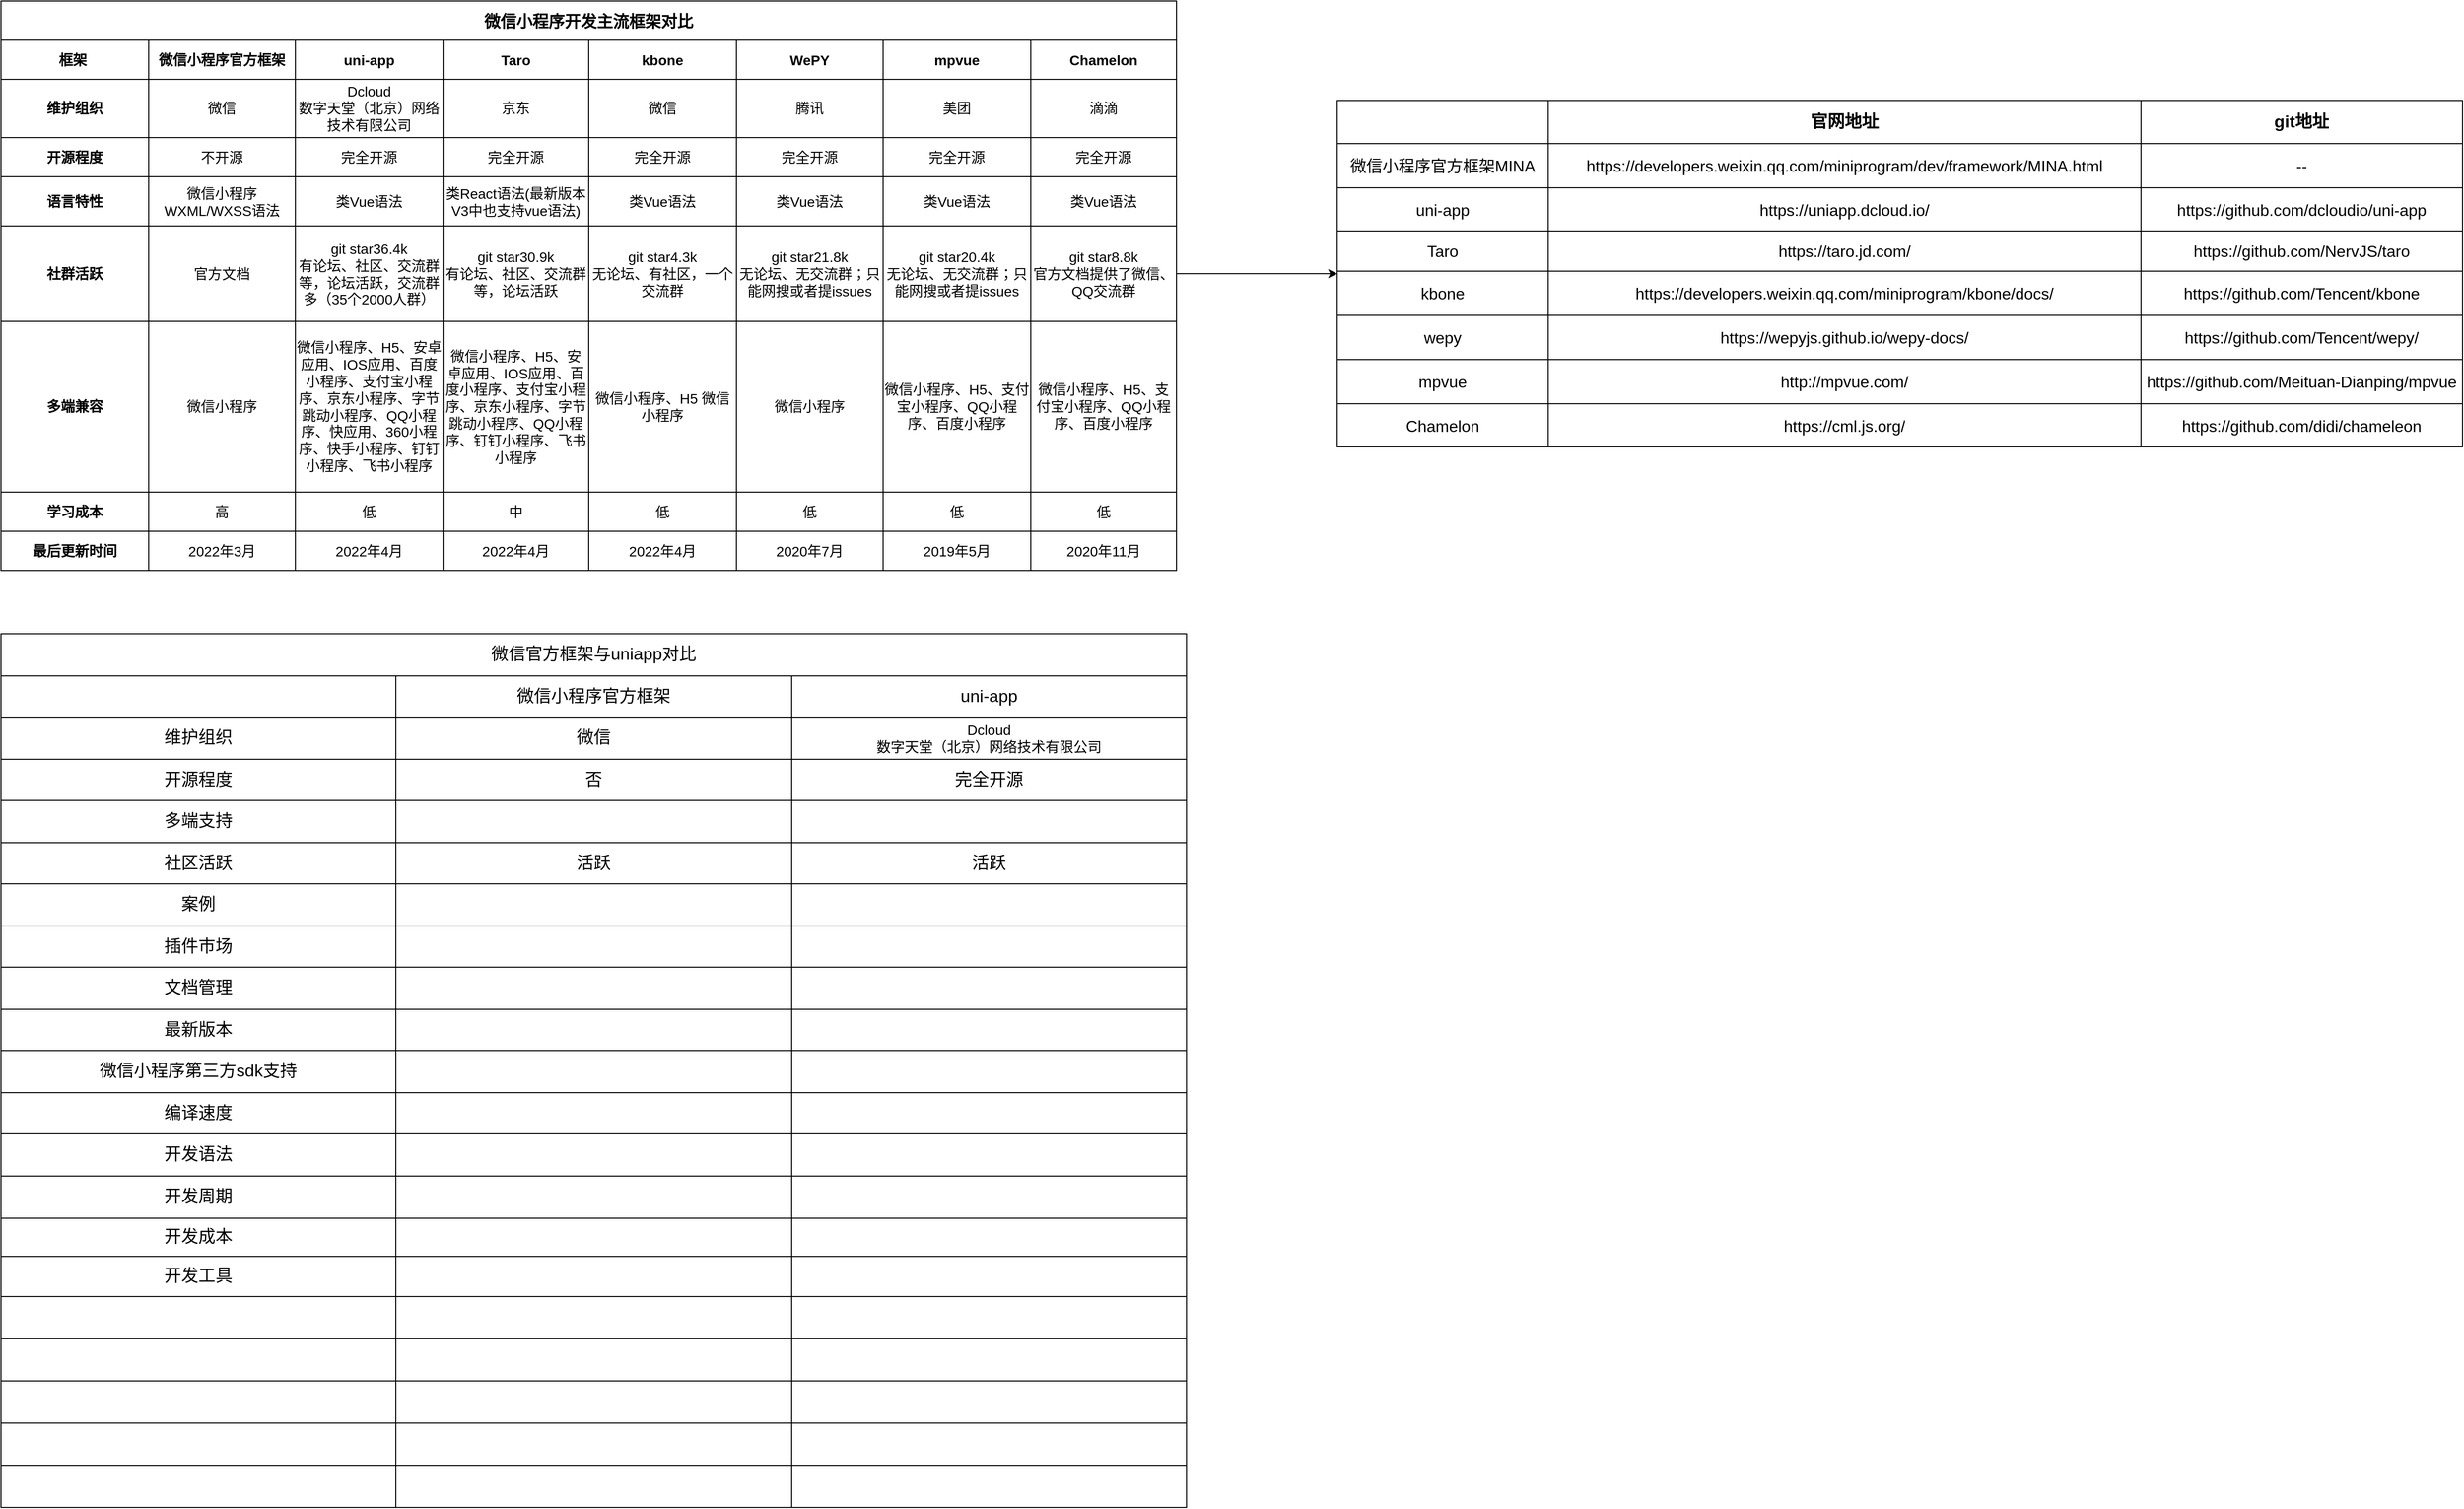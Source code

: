 <mxfile version="17.4.6" type="github">
  <diagram id="JvjC3xm0Hi5qa_1F5xGV" name="第 1 页">
    <mxGraphModel dx="1354" dy="-1612" grid="1" gridSize="10" guides="1" tooltips="1" connect="1" arrows="1" fold="1" page="1" pageScale="1" pageWidth="827" pageHeight="1169" math="0" shadow="0">
      <root>
        <mxCell id="0" />
        <mxCell id="1" parent="0" />
        <mxCell id="kYMN8gXYN29zYbQPkMFa-107" value="" style="shape=table;html=1;whiteSpace=wrap;startSize=0;container=1;collapsible=0;childLayout=tableLayout;fontSize=14;" vertex="1" parent="1">
          <mxGeometry x="90" y="2410" width="1170" height="567" as="geometry" />
        </mxCell>
        <mxCell id="kYMN8gXYN29zYbQPkMFa-212" style="shape=tableRow;horizontal=0;startSize=0;swimlaneHead=0;swimlaneBody=0;top=0;left=0;bottom=0;right=0;collapsible=0;dropTarget=0;fillColor=none;points=[[0,0.5],[1,0.5]];portConstraint=eastwest;fontSize=14;" vertex="1" parent="kYMN8gXYN29zYbQPkMFa-107">
          <mxGeometry width="1170" height="39" as="geometry" />
        </mxCell>
        <mxCell id="kYMN8gXYN29zYbQPkMFa-213" value="&lt;font style=&quot;font-size: 16px&quot;&gt;微信小程序开发主流框架对比&lt;/font&gt;" style="shape=partialRectangle;html=1;whiteSpace=wrap;connectable=0;fillColor=none;top=0;left=0;bottom=0;right=0;overflow=hidden;fontStyle=1;fontSize=14;rowspan=1;colspan=8;" vertex="1" parent="kYMN8gXYN29zYbQPkMFa-212">
          <mxGeometry width="1170" height="39" as="geometry">
            <mxRectangle width="147" height="39" as="alternateBounds" />
          </mxGeometry>
        </mxCell>
        <mxCell id="kYMN8gXYN29zYbQPkMFa-214" style="shape=partialRectangle;html=1;whiteSpace=wrap;connectable=0;fillColor=none;top=0;left=0;bottom=0;right=0;overflow=hidden;fontStyle=1;fontSize=14;" vertex="1" visible="0" parent="kYMN8gXYN29zYbQPkMFa-212">
          <mxGeometry x="147" width="146" height="39" as="geometry">
            <mxRectangle width="146" height="39" as="alternateBounds" />
          </mxGeometry>
        </mxCell>
        <mxCell id="kYMN8gXYN29zYbQPkMFa-215" style="shape=partialRectangle;html=1;whiteSpace=wrap;connectable=0;fillColor=none;top=0;left=0;bottom=0;right=0;overflow=hidden;fontStyle=1;fontSize=14;" vertex="1" visible="0" parent="kYMN8gXYN29zYbQPkMFa-212">
          <mxGeometry x="293" width="147" height="39" as="geometry">
            <mxRectangle width="147" height="39" as="alternateBounds" />
          </mxGeometry>
        </mxCell>
        <mxCell id="kYMN8gXYN29zYbQPkMFa-216" style="shape=partialRectangle;html=1;whiteSpace=wrap;connectable=0;fillColor=none;top=0;left=0;bottom=0;right=0;overflow=hidden;fontStyle=1;fontSize=14;" vertex="1" visible="0" parent="kYMN8gXYN29zYbQPkMFa-212">
          <mxGeometry x="440" width="145" height="39" as="geometry">
            <mxRectangle width="145" height="39" as="alternateBounds" />
          </mxGeometry>
        </mxCell>
        <mxCell id="kYMN8gXYN29zYbQPkMFa-217" style="shape=partialRectangle;html=1;whiteSpace=wrap;connectable=0;fillColor=none;top=0;left=0;bottom=0;right=0;overflow=hidden;fontStyle=1;fontSize=14;" vertex="1" visible="0" parent="kYMN8gXYN29zYbQPkMFa-212">
          <mxGeometry x="585" width="147" height="39" as="geometry">
            <mxRectangle width="147" height="39" as="alternateBounds" />
          </mxGeometry>
        </mxCell>
        <mxCell id="kYMN8gXYN29zYbQPkMFa-218" style="shape=partialRectangle;html=1;whiteSpace=wrap;connectable=0;fillColor=none;top=0;left=0;bottom=0;right=0;overflow=hidden;fontStyle=1;fontSize=14;" vertex="1" visible="0" parent="kYMN8gXYN29zYbQPkMFa-212">
          <mxGeometry x="732" width="146" height="39" as="geometry">
            <mxRectangle width="146" height="39" as="alternateBounds" />
          </mxGeometry>
        </mxCell>
        <mxCell id="kYMN8gXYN29zYbQPkMFa-219" style="shape=partialRectangle;html=1;whiteSpace=wrap;connectable=0;fillColor=none;top=0;left=0;bottom=0;right=0;overflow=hidden;fontStyle=1;fontSize=14;" vertex="1" visible="0" parent="kYMN8gXYN29zYbQPkMFa-212">
          <mxGeometry x="878" width="147" height="39" as="geometry">
            <mxRectangle width="147" height="39" as="alternateBounds" />
          </mxGeometry>
        </mxCell>
        <mxCell id="kYMN8gXYN29zYbQPkMFa-220" style="shape=partialRectangle;html=1;whiteSpace=wrap;connectable=0;fillColor=none;top=0;left=0;bottom=0;right=0;overflow=hidden;fontStyle=1;fontSize=14;" vertex="1" visible="0" parent="kYMN8gXYN29zYbQPkMFa-212">
          <mxGeometry x="1025" width="145" height="39" as="geometry">
            <mxRectangle width="145" height="39" as="alternateBounds" />
          </mxGeometry>
        </mxCell>
        <mxCell id="kYMN8gXYN29zYbQPkMFa-108" value="" style="shape=tableRow;horizontal=0;startSize=0;swimlaneHead=0;swimlaneBody=0;top=0;left=0;bottom=0;right=0;collapsible=0;dropTarget=0;fillColor=none;points=[[0,0.5],[1,0.5]];portConstraint=eastwest;fontSize=14;" vertex="1" parent="kYMN8gXYN29zYbQPkMFa-107">
          <mxGeometry y="39" width="1170" height="39" as="geometry" />
        </mxCell>
        <mxCell id="kYMN8gXYN29zYbQPkMFa-109" value="框架&lt;span style=&quot;white-space: pre; font-size: 14px;&quot;&gt;	&lt;/span&gt;" style="shape=partialRectangle;html=1;whiteSpace=wrap;connectable=0;fillColor=none;top=0;left=0;bottom=0;right=0;overflow=hidden;fontStyle=1;fontSize=14;" vertex="1" parent="kYMN8gXYN29zYbQPkMFa-108">
          <mxGeometry width="147" height="39" as="geometry">
            <mxRectangle width="147" height="39" as="alternateBounds" />
          </mxGeometry>
        </mxCell>
        <mxCell id="kYMN8gXYN29zYbQPkMFa-134" value="微信小程序官方框架" style="shape=partialRectangle;html=1;whiteSpace=wrap;connectable=0;fillColor=none;top=0;left=0;bottom=0;right=0;overflow=hidden;fontStyle=1;fontSize=14;" vertex="1" parent="kYMN8gXYN29zYbQPkMFa-108">
          <mxGeometry x="147" width="146" height="39" as="geometry">
            <mxRectangle width="146" height="39" as="alternateBounds" />
          </mxGeometry>
        </mxCell>
        <mxCell id="kYMN8gXYN29zYbQPkMFa-137" value="uni-app" style="shape=partialRectangle;html=1;whiteSpace=wrap;connectable=0;fillColor=none;top=0;left=0;bottom=0;right=0;overflow=hidden;fontStyle=1;fontSize=14;" vertex="1" parent="kYMN8gXYN29zYbQPkMFa-108">
          <mxGeometry x="293" width="147" height="39" as="geometry">
            <mxRectangle width="147" height="39" as="alternateBounds" />
          </mxGeometry>
        </mxCell>
        <mxCell id="kYMN8gXYN29zYbQPkMFa-164" value="Taro" style="shape=partialRectangle;html=1;whiteSpace=wrap;connectable=0;fillColor=none;top=0;left=0;bottom=0;right=0;overflow=hidden;fontStyle=1;fontSize=14;" vertex="1" parent="kYMN8gXYN29zYbQPkMFa-108">
          <mxGeometry x="440" width="145" height="39" as="geometry">
            <mxRectangle width="145" height="39" as="alternateBounds" />
          </mxGeometry>
        </mxCell>
        <mxCell id="kYMN8gXYN29zYbQPkMFa-171" value="kbone" style="shape=partialRectangle;html=1;whiteSpace=wrap;connectable=0;fillColor=none;top=0;left=0;bottom=0;right=0;overflow=hidden;fontStyle=1;fontSize=14;" vertex="1" parent="kYMN8gXYN29zYbQPkMFa-108">
          <mxGeometry x="585" width="147" height="39" as="geometry">
            <mxRectangle width="147" height="39" as="alternateBounds" />
          </mxGeometry>
        </mxCell>
        <mxCell id="kYMN8gXYN29zYbQPkMFa-178" value="WePY" style="shape=partialRectangle;html=1;whiteSpace=wrap;connectable=0;fillColor=none;top=0;left=0;bottom=0;right=0;overflow=hidden;fontStyle=1;fontSize=14;" vertex="1" parent="kYMN8gXYN29zYbQPkMFa-108">
          <mxGeometry x="732" width="146" height="39" as="geometry">
            <mxRectangle width="146" height="39" as="alternateBounds" />
          </mxGeometry>
        </mxCell>
        <mxCell id="kYMN8gXYN29zYbQPkMFa-110" value="mpvue" style="shape=partialRectangle;html=1;whiteSpace=wrap;connectable=0;fillColor=none;top=0;left=0;bottom=0;right=0;overflow=hidden;fontStyle=1;fontSize=14;" vertex="1" parent="kYMN8gXYN29zYbQPkMFa-108">
          <mxGeometry x="878" width="147" height="39" as="geometry">
            <mxRectangle width="147" height="39" as="alternateBounds" />
          </mxGeometry>
        </mxCell>
        <mxCell id="kYMN8gXYN29zYbQPkMFa-111" value="Chamelon" style="shape=partialRectangle;html=1;whiteSpace=wrap;connectable=0;fillColor=none;top=0;left=0;bottom=0;right=0;overflow=hidden;fontStyle=1;fontSize=14;" vertex="1" parent="kYMN8gXYN29zYbQPkMFa-108">
          <mxGeometry x="1025" width="145" height="39" as="geometry">
            <mxRectangle width="145" height="39" as="alternateBounds" />
          </mxGeometry>
        </mxCell>
        <mxCell id="kYMN8gXYN29zYbQPkMFa-112" value="" style="shape=tableRow;horizontal=0;startSize=0;swimlaneHead=0;swimlaneBody=0;top=0;left=0;bottom=0;right=0;collapsible=0;dropTarget=0;fillColor=none;points=[[0,0.5],[1,0.5]];portConstraint=eastwest;fontSize=14;" vertex="1" parent="kYMN8gXYN29zYbQPkMFa-107">
          <mxGeometry y="78" width="1170" height="58" as="geometry" />
        </mxCell>
        <mxCell id="kYMN8gXYN29zYbQPkMFa-113" value="维护组织" style="shape=partialRectangle;html=1;whiteSpace=wrap;connectable=0;fillColor=none;top=0;left=0;bottom=0;right=0;overflow=hidden;fontStyle=1;fontSize=14;" vertex="1" parent="kYMN8gXYN29zYbQPkMFa-112">
          <mxGeometry width="147" height="58" as="geometry">
            <mxRectangle width="147" height="58" as="alternateBounds" />
          </mxGeometry>
        </mxCell>
        <mxCell id="kYMN8gXYN29zYbQPkMFa-135" value="微信" style="shape=partialRectangle;html=1;whiteSpace=wrap;connectable=0;fillColor=none;top=0;left=0;bottom=0;right=0;overflow=hidden;fontSize=14;" vertex="1" parent="kYMN8gXYN29zYbQPkMFa-112">
          <mxGeometry x="147" width="146" height="58" as="geometry">
            <mxRectangle width="146" height="58" as="alternateBounds" />
          </mxGeometry>
        </mxCell>
        <mxCell id="kYMN8gXYN29zYbQPkMFa-138" value="&lt;div style=&quot;font-size: 14px;&quot;&gt;Dcloud&lt;/div&gt;&lt;div style=&quot;font-size: 14px;&quot;&gt;数字天堂（北京）网络技术有限公司&lt;/div&gt;" style="shape=partialRectangle;html=1;whiteSpace=wrap;connectable=0;fillColor=none;top=0;left=0;bottom=0;right=0;overflow=hidden;fontSize=14;" vertex="1" parent="kYMN8gXYN29zYbQPkMFa-112">
          <mxGeometry x="293" width="147" height="58" as="geometry">
            <mxRectangle width="147" height="58" as="alternateBounds" />
          </mxGeometry>
        </mxCell>
        <mxCell id="kYMN8gXYN29zYbQPkMFa-165" value="京东" style="shape=partialRectangle;html=1;whiteSpace=wrap;connectable=0;fillColor=none;top=0;left=0;bottom=0;right=0;overflow=hidden;fontSize=14;" vertex="1" parent="kYMN8gXYN29zYbQPkMFa-112">
          <mxGeometry x="440" width="145" height="58" as="geometry">
            <mxRectangle width="145" height="58" as="alternateBounds" />
          </mxGeometry>
        </mxCell>
        <mxCell id="kYMN8gXYN29zYbQPkMFa-172" value="微信" style="shape=partialRectangle;html=1;whiteSpace=wrap;connectable=0;fillColor=none;top=0;left=0;bottom=0;right=0;overflow=hidden;fontSize=14;" vertex="1" parent="kYMN8gXYN29zYbQPkMFa-112">
          <mxGeometry x="585" width="147" height="58" as="geometry">
            <mxRectangle width="147" height="58" as="alternateBounds" />
          </mxGeometry>
        </mxCell>
        <mxCell id="kYMN8gXYN29zYbQPkMFa-179" value="腾讯" style="shape=partialRectangle;html=1;whiteSpace=wrap;connectable=0;fillColor=none;top=0;left=0;bottom=0;right=0;overflow=hidden;fontSize=14;" vertex="1" parent="kYMN8gXYN29zYbQPkMFa-112">
          <mxGeometry x="732" width="146" height="58" as="geometry">
            <mxRectangle width="146" height="58" as="alternateBounds" />
          </mxGeometry>
        </mxCell>
        <mxCell id="kYMN8gXYN29zYbQPkMFa-114" value="美团" style="shape=partialRectangle;html=1;whiteSpace=wrap;connectable=0;fillColor=none;top=0;left=0;bottom=0;right=0;overflow=hidden;fontSize=14;" vertex="1" parent="kYMN8gXYN29zYbQPkMFa-112">
          <mxGeometry x="878" width="147" height="58" as="geometry">
            <mxRectangle width="147" height="58" as="alternateBounds" />
          </mxGeometry>
        </mxCell>
        <mxCell id="kYMN8gXYN29zYbQPkMFa-115" value="滴滴" style="shape=partialRectangle;html=1;whiteSpace=wrap;connectable=0;fillColor=none;top=0;left=0;bottom=0;right=0;overflow=hidden;fontSize=14;" vertex="1" parent="kYMN8gXYN29zYbQPkMFa-112">
          <mxGeometry x="1025" width="145" height="58" as="geometry">
            <mxRectangle width="145" height="58" as="alternateBounds" />
          </mxGeometry>
        </mxCell>
        <mxCell id="kYMN8gXYN29zYbQPkMFa-140" style="shape=tableRow;horizontal=0;startSize=0;swimlaneHead=0;swimlaneBody=0;top=0;left=0;bottom=0;right=0;collapsible=0;dropTarget=0;fillColor=none;points=[[0,0.5],[1,0.5]];portConstraint=eastwest;fontSize=14;" vertex="1" parent="kYMN8gXYN29zYbQPkMFa-107">
          <mxGeometry y="136" width="1170" height="39" as="geometry" />
        </mxCell>
        <mxCell id="kYMN8gXYN29zYbQPkMFa-141" value="开源程度" style="shape=partialRectangle;html=1;whiteSpace=wrap;connectable=0;fillColor=none;top=0;left=0;bottom=0;right=0;overflow=hidden;fontStyle=1;fontSize=14;" vertex="1" parent="kYMN8gXYN29zYbQPkMFa-140">
          <mxGeometry width="147" height="39" as="geometry">
            <mxRectangle width="147" height="39" as="alternateBounds" />
          </mxGeometry>
        </mxCell>
        <mxCell id="kYMN8gXYN29zYbQPkMFa-142" value="不开源" style="shape=partialRectangle;html=1;whiteSpace=wrap;connectable=0;fillColor=none;top=0;left=0;bottom=0;right=0;overflow=hidden;fontSize=14;" vertex="1" parent="kYMN8gXYN29zYbQPkMFa-140">
          <mxGeometry x="147" width="146" height="39" as="geometry">
            <mxRectangle width="146" height="39" as="alternateBounds" />
          </mxGeometry>
        </mxCell>
        <mxCell id="kYMN8gXYN29zYbQPkMFa-143" value="完全开源" style="shape=partialRectangle;html=1;whiteSpace=wrap;connectable=0;fillColor=none;top=0;left=0;bottom=0;right=0;overflow=hidden;fontSize=14;" vertex="1" parent="kYMN8gXYN29zYbQPkMFa-140">
          <mxGeometry x="293" width="147" height="39" as="geometry">
            <mxRectangle width="147" height="39" as="alternateBounds" />
          </mxGeometry>
        </mxCell>
        <mxCell id="kYMN8gXYN29zYbQPkMFa-166" value="完全开源" style="shape=partialRectangle;html=1;whiteSpace=wrap;connectable=0;fillColor=none;top=0;left=0;bottom=0;right=0;overflow=hidden;fontSize=14;" vertex="1" parent="kYMN8gXYN29zYbQPkMFa-140">
          <mxGeometry x="440" width="145" height="39" as="geometry">
            <mxRectangle width="145" height="39" as="alternateBounds" />
          </mxGeometry>
        </mxCell>
        <mxCell id="kYMN8gXYN29zYbQPkMFa-173" value="完全开源" style="shape=partialRectangle;html=1;whiteSpace=wrap;connectable=0;fillColor=none;top=0;left=0;bottom=0;right=0;overflow=hidden;fontSize=14;" vertex="1" parent="kYMN8gXYN29zYbQPkMFa-140">
          <mxGeometry x="585" width="147" height="39" as="geometry">
            <mxRectangle width="147" height="39" as="alternateBounds" />
          </mxGeometry>
        </mxCell>
        <mxCell id="kYMN8gXYN29zYbQPkMFa-180" value="完全开源" style="shape=partialRectangle;html=1;whiteSpace=wrap;connectable=0;fillColor=none;top=0;left=0;bottom=0;right=0;overflow=hidden;fontSize=14;" vertex="1" parent="kYMN8gXYN29zYbQPkMFa-140">
          <mxGeometry x="732" width="146" height="39" as="geometry">
            <mxRectangle width="146" height="39" as="alternateBounds" />
          </mxGeometry>
        </mxCell>
        <mxCell id="kYMN8gXYN29zYbQPkMFa-144" value="完全开源" style="shape=partialRectangle;html=1;whiteSpace=wrap;connectable=0;fillColor=none;top=0;left=0;bottom=0;right=0;overflow=hidden;fontSize=14;" vertex="1" parent="kYMN8gXYN29zYbQPkMFa-140">
          <mxGeometry x="878" width="147" height="39" as="geometry">
            <mxRectangle width="147" height="39" as="alternateBounds" />
          </mxGeometry>
        </mxCell>
        <mxCell id="kYMN8gXYN29zYbQPkMFa-145" value="完全开源" style="shape=partialRectangle;html=1;whiteSpace=wrap;connectable=0;fillColor=none;top=0;left=0;bottom=0;right=0;overflow=hidden;pointerEvents=1;fontSize=14;" vertex="1" parent="kYMN8gXYN29zYbQPkMFa-140">
          <mxGeometry x="1025" width="145" height="39" as="geometry">
            <mxRectangle width="145" height="39" as="alternateBounds" />
          </mxGeometry>
        </mxCell>
        <mxCell id="kYMN8gXYN29zYbQPkMFa-146" style="shape=tableRow;horizontal=0;startSize=0;swimlaneHead=0;swimlaneBody=0;top=0;left=0;bottom=0;right=0;collapsible=0;dropTarget=0;fillColor=none;points=[[0,0.5],[1,0.5]];portConstraint=eastwest;fontSize=14;" vertex="1" parent="kYMN8gXYN29zYbQPkMFa-107">
          <mxGeometry y="175" width="1170" height="49" as="geometry" />
        </mxCell>
        <mxCell id="kYMN8gXYN29zYbQPkMFa-147" value="语言特性" style="shape=partialRectangle;html=1;whiteSpace=wrap;connectable=0;fillColor=none;top=0;left=0;bottom=0;right=0;overflow=hidden;fontStyle=1;fontSize=14;" vertex="1" parent="kYMN8gXYN29zYbQPkMFa-146">
          <mxGeometry width="147" height="49" as="geometry">
            <mxRectangle width="147" height="49" as="alternateBounds" />
          </mxGeometry>
        </mxCell>
        <mxCell id="kYMN8gXYN29zYbQPkMFa-148" value="微信小程序WXML/WXSS语法" style="shape=partialRectangle;html=1;whiteSpace=wrap;connectable=0;fillColor=none;top=0;left=0;bottom=0;right=0;overflow=hidden;fontSize=14;" vertex="1" parent="kYMN8gXYN29zYbQPkMFa-146">
          <mxGeometry x="147" width="146" height="49" as="geometry">
            <mxRectangle width="146" height="49" as="alternateBounds" />
          </mxGeometry>
        </mxCell>
        <mxCell id="kYMN8gXYN29zYbQPkMFa-149" value="类Vue语法" style="shape=partialRectangle;html=1;whiteSpace=wrap;connectable=0;fillColor=none;top=0;left=0;bottom=0;right=0;overflow=hidden;fontSize=14;" vertex="1" parent="kYMN8gXYN29zYbQPkMFa-146">
          <mxGeometry x="293" width="147" height="49" as="geometry">
            <mxRectangle width="147" height="49" as="alternateBounds" />
          </mxGeometry>
        </mxCell>
        <mxCell id="kYMN8gXYN29zYbQPkMFa-167" value="类React语法(最新版本V3中也支持vue语法)" style="shape=partialRectangle;html=1;whiteSpace=wrap;connectable=0;fillColor=none;top=0;left=0;bottom=0;right=0;overflow=hidden;fontSize=14;" vertex="1" parent="kYMN8gXYN29zYbQPkMFa-146">
          <mxGeometry x="440" width="145" height="49" as="geometry">
            <mxRectangle width="145" height="49" as="alternateBounds" />
          </mxGeometry>
        </mxCell>
        <mxCell id="kYMN8gXYN29zYbQPkMFa-174" value="类Vue语法" style="shape=partialRectangle;html=1;whiteSpace=wrap;connectable=0;fillColor=none;top=0;left=0;bottom=0;right=0;overflow=hidden;fontSize=14;" vertex="1" parent="kYMN8gXYN29zYbQPkMFa-146">
          <mxGeometry x="585" width="147" height="49" as="geometry">
            <mxRectangle width="147" height="49" as="alternateBounds" />
          </mxGeometry>
        </mxCell>
        <mxCell id="kYMN8gXYN29zYbQPkMFa-181" value="类Vue语法" style="shape=partialRectangle;html=1;whiteSpace=wrap;connectable=0;fillColor=none;top=0;left=0;bottom=0;right=0;overflow=hidden;fontSize=14;" vertex="1" parent="kYMN8gXYN29zYbQPkMFa-146">
          <mxGeometry x="732" width="146" height="49" as="geometry">
            <mxRectangle width="146" height="49" as="alternateBounds" />
          </mxGeometry>
        </mxCell>
        <mxCell id="kYMN8gXYN29zYbQPkMFa-150" value="类Vue语法" style="shape=partialRectangle;html=1;whiteSpace=wrap;connectable=0;fillColor=none;top=0;left=0;bottom=0;right=0;overflow=hidden;fontSize=14;" vertex="1" parent="kYMN8gXYN29zYbQPkMFa-146">
          <mxGeometry x="878" width="147" height="49" as="geometry">
            <mxRectangle width="147" height="49" as="alternateBounds" />
          </mxGeometry>
        </mxCell>
        <mxCell id="kYMN8gXYN29zYbQPkMFa-151" value="类Vue语法" style="shape=partialRectangle;html=1;whiteSpace=wrap;connectable=0;fillColor=none;top=0;left=0;bottom=0;right=0;overflow=hidden;pointerEvents=1;fontSize=14;" vertex="1" parent="kYMN8gXYN29zYbQPkMFa-146">
          <mxGeometry x="1025" width="145" height="49" as="geometry">
            <mxRectangle width="145" height="49" as="alternateBounds" />
          </mxGeometry>
        </mxCell>
        <mxCell id="kYMN8gXYN29zYbQPkMFa-152" style="shape=tableRow;horizontal=0;startSize=0;swimlaneHead=0;swimlaneBody=0;top=0;left=0;bottom=0;right=0;collapsible=0;dropTarget=0;fillColor=none;points=[[0,0.5],[1,0.5]];portConstraint=eastwest;fontSize=14;" vertex="1" parent="kYMN8gXYN29zYbQPkMFa-107">
          <mxGeometry y="224" width="1170" height="95" as="geometry" />
        </mxCell>
        <mxCell id="kYMN8gXYN29zYbQPkMFa-153" value="社群活跃" style="shape=partialRectangle;html=1;whiteSpace=wrap;connectable=0;fillColor=none;top=0;left=0;bottom=0;right=0;overflow=hidden;fontStyle=1;fontSize=14;" vertex="1" parent="kYMN8gXYN29zYbQPkMFa-152">
          <mxGeometry width="147" height="95" as="geometry">
            <mxRectangle width="147" height="95" as="alternateBounds" />
          </mxGeometry>
        </mxCell>
        <mxCell id="kYMN8gXYN29zYbQPkMFa-154" value="官方文档" style="shape=partialRectangle;html=1;whiteSpace=wrap;connectable=0;fillColor=none;top=0;left=0;bottom=0;right=0;overflow=hidden;fontSize=14;" vertex="1" parent="kYMN8gXYN29zYbQPkMFa-152">
          <mxGeometry x="147" width="146" height="95" as="geometry">
            <mxRectangle width="146" height="95" as="alternateBounds" />
          </mxGeometry>
        </mxCell>
        <mxCell id="kYMN8gXYN29zYbQPkMFa-155" value="git star36.4k&lt;br style=&quot;font-size: 14px&quot;&gt;有论坛、社区、交流群等，论坛活跃，交流群多（35个2000人群）" style="shape=partialRectangle;html=1;whiteSpace=wrap;connectable=0;fillColor=none;top=0;left=0;bottom=0;right=0;overflow=hidden;fontSize=14;" vertex="1" parent="kYMN8gXYN29zYbQPkMFa-152">
          <mxGeometry x="293" width="147" height="95" as="geometry">
            <mxRectangle width="147" height="95" as="alternateBounds" />
          </mxGeometry>
        </mxCell>
        <mxCell id="kYMN8gXYN29zYbQPkMFa-168" value="git star30.9k&lt;br style=&quot;font-size: 14px;&quot;&gt;有论坛、社区、交流群等，论坛活跃" style="shape=partialRectangle;html=1;whiteSpace=wrap;connectable=0;fillColor=none;top=0;left=0;bottom=0;right=0;overflow=hidden;fontSize=14;" vertex="1" parent="kYMN8gXYN29zYbQPkMFa-152">
          <mxGeometry x="440" width="145" height="95" as="geometry">
            <mxRectangle width="145" height="95" as="alternateBounds" />
          </mxGeometry>
        </mxCell>
        <mxCell id="kYMN8gXYN29zYbQPkMFa-175" value="git star4.3k&lt;br style=&quot;font-size: 14px;&quot;&gt;无论坛、有社区，一个交流群" style="shape=partialRectangle;html=1;whiteSpace=wrap;connectable=0;fillColor=none;top=0;left=0;bottom=0;right=0;overflow=hidden;fontSize=14;" vertex="1" parent="kYMN8gXYN29zYbQPkMFa-152">
          <mxGeometry x="585" width="147" height="95" as="geometry">
            <mxRectangle width="147" height="95" as="alternateBounds" />
          </mxGeometry>
        </mxCell>
        <mxCell id="kYMN8gXYN29zYbQPkMFa-182" value="git star21.8k&lt;br style=&quot;font-size: 14px;&quot;&gt;无论坛、无交流群；只能网搜或者提issues" style="shape=partialRectangle;html=1;whiteSpace=wrap;connectable=0;fillColor=none;top=0;left=0;bottom=0;right=0;overflow=hidden;fontSize=14;" vertex="1" parent="kYMN8gXYN29zYbQPkMFa-152">
          <mxGeometry x="732" width="146" height="95" as="geometry">
            <mxRectangle width="146" height="95" as="alternateBounds" />
          </mxGeometry>
        </mxCell>
        <mxCell id="kYMN8gXYN29zYbQPkMFa-156" value="git star20.4k&lt;br style=&quot;font-size: 14px;&quot;&gt;无论坛、无交流群；只能网搜或者提issues" style="shape=partialRectangle;html=1;whiteSpace=wrap;connectable=0;fillColor=none;top=0;left=0;bottom=0;right=0;overflow=hidden;fontSize=14;" vertex="1" parent="kYMN8gXYN29zYbQPkMFa-152">
          <mxGeometry x="878" width="147" height="95" as="geometry">
            <mxRectangle width="147" height="95" as="alternateBounds" />
          </mxGeometry>
        </mxCell>
        <mxCell id="kYMN8gXYN29zYbQPkMFa-157" value="&lt;div style=&quot;font-size: 14px;&quot;&gt;git star8.8k&lt;/div&gt;&lt;div style=&quot;font-size: 14px;&quot;&gt;官方文档提供了微信、QQ交流群&lt;/div&gt;" style="shape=partialRectangle;html=1;whiteSpace=wrap;connectable=0;fillColor=none;top=0;left=0;bottom=0;right=0;overflow=hidden;pointerEvents=1;fontSize=14;" vertex="1" parent="kYMN8gXYN29zYbQPkMFa-152">
          <mxGeometry x="1025" width="145" height="95" as="geometry">
            <mxRectangle width="145" height="95" as="alternateBounds" />
          </mxGeometry>
        </mxCell>
        <mxCell id="kYMN8gXYN29zYbQPkMFa-158" style="shape=tableRow;horizontal=0;startSize=0;swimlaneHead=0;swimlaneBody=0;top=0;left=0;bottom=0;right=0;collapsible=0;dropTarget=0;fillColor=none;points=[[0,0.5],[1,0.5]];portConstraint=eastwest;fontSize=14;" vertex="1" parent="kYMN8gXYN29zYbQPkMFa-107">
          <mxGeometry y="319" width="1170" height="170" as="geometry" />
        </mxCell>
        <mxCell id="kYMN8gXYN29zYbQPkMFa-159" value="多端兼容" style="shape=partialRectangle;html=1;whiteSpace=wrap;connectable=0;fillColor=none;top=0;left=0;bottom=0;right=0;overflow=hidden;fontStyle=1;fontSize=14;" vertex="1" parent="kYMN8gXYN29zYbQPkMFa-158">
          <mxGeometry width="147" height="170" as="geometry">
            <mxRectangle width="147" height="170" as="alternateBounds" />
          </mxGeometry>
        </mxCell>
        <mxCell id="kYMN8gXYN29zYbQPkMFa-160" value="微信小程序" style="shape=partialRectangle;html=1;whiteSpace=wrap;connectable=0;fillColor=none;top=0;left=0;bottom=0;right=0;overflow=hidden;fontSize=14;" vertex="1" parent="kYMN8gXYN29zYbQPkMFa-158">
          <mxGeometry x="147" width="146" height="170" as="geometry">
            <mxRectangle width="146" height="170" as="alternateBounds" />
          </mxGeometry>
        </mxCell>
        <mxCell id="kYMN8gXYN29zYbQPkMFa-161" value="微信小程序、H5、安卓应用、IOS应用、百度小程序、支付宝小程序、京东小程序、字节跳动小程序、QQ小程序、快应用、360小程序、快手小程序、钉钉小程序、飞书小程序" style="shape=partialRectangle;html=1;whiteSpace=wrap;connectable=0;fillColor=none;top=0;left=0;bottom=0;right=0;overflow=hidden;fontSize=14;" vertex="1" parent="kYMN8gXYN29zYbQPkMFa-158">
          <mxGeometry x="293" width="147" height="170" as="geometry">
            <mxRectangle width="147" height="170" as="alternateBounds" />
          </mxGeometry>
        </mxCell>
        <mxCell id="kYMN8gXYN29zYbQPkMFa-169" value="微信小程序、H5、安卓应用、IOS应用、百度小程序、支付宝小程序、京东小程序、字节跳动小程序、QQ小程序、钉钉小程序、飞书小程序" style="shape=partialRectangle;html=1;whiteSpace=wrap;connectable=0;fillColor=none;top=0;left=0;bottom=0;right=0;overflow=hidden;fontSize=14;" vertex="1" parent="kYMN8gXYN29zYbQPkMFa-158">
          <mxGeometry x="440" width="145" height="170" as="geometry">
            <mxRectangle width="145" height="170" as="alternateBounds" />
          </mxGeometry>
        </mxCell>
        <mxCell id="kYMN8gXYN29zYbQPkMFa-176" value="微信小程序、H5&lt;span style=&quot;font-size: 14px;&quot;&gt;	&lt;/span&gt;微信小程序&lt;span style=&quot;font-size: 14px;&quot;&gt;	&lt;/span&gt;" style="shape=partialRectangle;html=1;whiteSpace=wrap;connectable=0;fillColor=none;top=0;left=0;bottom=0;right=0;overflow=hidden;fontSize=14;" vertex="1" parent="kYMN8gXYN29zYbQPkMFa-158">
          <mxGeometry x="585" width="147" height="170" as="geometry">
            <mxRectangle width="147" height="170" as="alternateBounds" />
          </mxGeometry>
        </mxCell>
        <mxCell id="kYMN8gXYN29zYbQPkMFa-183" value="微信小程序" style="shape=partialRectangle;html=1;whiteSpace=wrap;connectable=0;fillColor=none;top=0;left=0;bottom=0;right=0;overflow=hidden;fontSize=14;" vertex="1" parent="kYMN8gXYN29zYbQPkMFa-158">
          <mxGeometry x="732" width="146" height="170" as="geometry">
            <mxRectangle width="146" height="170" as="alternateBounds" />
          </mxGeometry>
        </mxCell>
        <mxCell id="kYMN8gXYN29zYbQPkMFa-162" value="微信小程序、H5、支付宝小程序、QQ小程序、百度小程序" style="shape=partialRectangle;html=1;whiteSpace=wrap;connectable=0;fillColor=none;top=0;left=0;bottom=0;right=0;overflow=hidden;fontSize=14;" vertex="1" parent="kYMN8gXYN29zYbQPkMFa-158">
          <mxGeometry x="878" width="147" height="170" as="geometry">
            <mxRectangle width="147" height="170" as="alternateBounds" />
          </mxGeometry>
        </mxCell>
        <mxCell id="kYMN8gXYN29zYbQPkMFa-163" value="微信小程序、H5、支付宝小程序、QQ小程序、百度小程序" style="shape=partialRectangle;html=1;whiteSpace=wrap;connectable=0;fillColor=none;top=0;left=0;bottom=0;right=0;overflow=hidden;pointerEvents=1;fontSize=14;" vertex="1" parent="kYMN8gXYN29zYbQPkMFa-158">
          <mxGeometry x="1025" width="145" height="170" as="geometry">
            <mxRectangle width="145" height="170" as="alternateBounds" />
          </mxGeometry>
        </mxCell>
        <mxCell id="kYMN8gXYN29zYbQPkMFa-116" value="" style="shape=tableRow;horizontal=0;startSize=0;swimlaneHead=0;swimlaneBody=0;top=0;left=0;bottom=0;right=0;collapsible=0;dropTarget=0;fillColor=none;points=[[0,0.5],[1,0.5]];portConstraint=eastwest;fontSize=14;" vertex="1" parent="kYMN8gXYN29zYbQPkMFa-107">
          <mxGeometry y="489" width="1170" height="39" as="geometry" />
        </mxCell>
        <mxCell id="kYMN8gXYN29zYbQPkMFa-117" value="学习成本" style="shape=partialRectangle;html=1;whiteSpace=wrap;connectable=0;fillColor=none;top=0;left=0;bottom=0;right=0;overflow=hidden;fontStyle=1;fontSize=14;" vertex="1" parent="kYMN8gXYN29zYbQPkMFa-116">
          <mxGeometry width="147" height="39" as="geometry">
            <mxRectangle width="147" height="39" as="alternateBounds" />
          </mxGeometry>
        </mxCell>
        <mxCell id="kYMN8gXYN29zYbQPkMFa-136" value="高&lt;span style=&quot;font-size: 14px;&quot;&gt;	&lt;/span&gt;" style="shape=partialRectangle;html=1;whiteSpace=wrap;connectable=0;fillColor=none;top=0;left=0;bottom=0;right=0;overflow=hidden;fontSize=14;" vertex="1" parent="kYMN8gXYN29zYbQPkMFa-116">
          <mxGeometry x="147" width="146" height="39" as="geometry">
            <mxRectangle width="146" height="39" as="alternateBounds" />
          </mxGeometry>
        </mxCell>
        <mxCell id="kYMN8gXYN29zYbQPkMFa-139" value="低" style="shape=partialRectangle;html=1;whiteSpace=wrap;connectable=0;fillColor=none;top=0;left=0;bottom=0;right=0;overflow=hidden;fontSize=14;" vertex="1" parent="kYMN8gXYN29zYbQPkMFa-116">
          <mxGeometry x="293" width="147" height="39" as="geometry">
            <mxRectangle width="147" height="39" as="alternateBounds" />
          </mxGeometry>
        </mxCell>
        <mxCell id="kYMN8gXYN29zYbQPkMFa-170" value="中" style="shape=partialRectangle;html=1;whiteSpace=wrap;connectable=0;fillColor=none;top=0;left=0;bottom=0;right=0;overflow=hidden;fontSize=14;" vertex="1" parent="kYMN8gXYN29zYbQPkMFa-116">
          <mxGeometry x="440" width="145" height="39" as="geometry">
            <mxRectangle width="145" height="39" as="alternateBounds" />
          </mxGeometry>
        </mxCell>
        <mxCell id="kYMN8gXYN29zYbQPkMFa-177" value="&lt;span style=&quot;font-size: 14px;&quot;&gt;低&lt;/span&gt;" style="shape=partialRectangle;html=1;whiteSpace=wrap;connectable=0;fillColor=none;top=0;left=0;bottom=0;right=0;overflow=hidden;fontSize=14;" vertex="1" parent="kYMN8gXYN29zYbQPkMFa-116">
          <mxGeometry x="585" width="147" height="39" as="geometry">
            <mxRectangle width="147" height="39" as="alternateBounds" />
          </mxGeometry>
        </mxCell>
        <mxCell id="kYMN8gXYN29zYbQPkMFa-184" value="&lt;span style=&quot;font-size: 14px;&quot;&gt;低&lt;/span&gt;" style="shape=partialRectangle;html=1;whiteSpace=wrap;connectable=0;fillColor=none;top=0;left=0;bottom=0;right=0;overflow=hidden;fontSize=14;" vertex="1" parent="kYMN8gXYN29zYbQPkMFa-116">
          <mxGeometry x="732" width="146" height="39" as="geometry">
            <mxRectangle width="146" height="39" as="alternateBounds" />
          </mxGeometry>
        </mxCell>
        <mxCell id="kYMN8gXYN29zYbQPkMFa-118" value="&lt;span style=&quot;font-size: 14px;&quot;&gt;低&lt;/span&gt;" style="shape=partialRectangle;html=1;whiteSpace=wrap;connectable=0;fillColor=none;top=0;left=0;bottom=0;right=0;overflow=hidden;fontSize=14;" vertex="1" parent="kYMN8gXYN29zYbQPkMFa-116">
          <mxGeometry x="878" width="147" height="39" as="geometry">
            <mxRectangle width="147" height="39" as="alternateBounds" />
          </mxGeometry>
        </mxCell>
        <mxCell id="kYMN8gXYN29zYbQPkMFa-119" value="&lt;span style=&quot;font-size: 14px;&quot;&gt;低&lt;/span&gt;" style="shape=partialRectangle;html=1;whiteSpace=wrap;connectable=0;fillColor=none;top=0;left=0;bottom=0;right=0;overflow=hidden;pointerEvents=1;fontSize=14;" vertex="1" parent="kYMN8gXYN29zYbQPkMFa-116">
          <mxGeometry x="1025" width="145" height="39" as="geometry">
            <mxRectangle width="145" height="39" as="alternateBounds" />
          </mxGeometry>
        </mxCell>
        <mxCell id="kYMN8gXYN29zYbQPkMFa-195" style="shape=tableRow;horizontal=0;startSize=0;swimlaneHead=0;swimlaneBody=0;top=0;left=0;bottom=0;right=0;collapsible=0;dropTarget=0;fillColor=none;points=[[0,0.5],[1,0.5]];portConstraint=eastwest;fontSize=14;" vertex="1" parent="kYMN8gXYN29zYbQPkMFa-107">
          <mxGeometry y="528" width="1170" height="39" as="geometry" />
        </mxCell>
        <mxCell id="kYMN8gXYN29zYbQPkMFa-196" value="最后更新时间" style="shape=partialRectangle;html=1;whiteSpace=wrap;connectable=0;fillColor=none;top=0;left=0;bottom=0;right=0;overflow=hidden;fontStyle=1;fontSize=14;" vertex="1" parent="kYMN8gXYN29zYbQPkMFa-195">
          <mxGeometry width="147" height="39" as="geometry">
            <mxRectangle width="147" height="39" as="alternateBounds" />
          </mxGeometry>
        </mxCell>
        <mxCell id="kYMN8gXYN29zYbQPkMFa-197" value="2022年3月" style="shape=partialRectangle;html=1;whiteSpace=wrap;connectable=0;fillColor=none;top=0;left=0;bottom=0;right=0;overflow=hidden;fontSize=14;" vertex="1" parent="kYMN8gXYN29zYbQPkMFa-195">
          <mxGeometry x="147" width="146" height="39" as="geometry">
            <mxRectangle width="146" height="39" as="alternateBounds" />
          </mxGeometry>
        </mxCell>
        <mxCell id="kYMN8gXYN29zYbQPkMFa-198" value="2022年4月" style="shape=partialRectangle;html=1;whiteSpace=wrap;connectable=0;fillColor=none;top=0;left=0;bottom=0;right=0;overflow=hidden;fontSize=14;" vertex="1" parent="kYMN8gXYN29zYbQPkMFa-195">
          <mxGeometry x="293" width="147" height="39" as="geometry">
            <mxRectangle width="147" height="39" as="alternateBounds" />
          </mxGeometry>
        </mxCell>
        <mxCell id="kYMN8gXYN29zYbQPkMFa-199" value="2022年4月" style="shape=partialRectangle;html=1;whiteSpace=wrap;connectable=0;fillColor=none;top=0;left=0;bottom=0;right=0;overflow=hidden;fontSize=14;" vertex="1" parent="kYMN8gXYN29zYbQPkMFa-195">
          <mxGeometry x="440" width="145" height="39" as="geometry">
            <mxRectangle width="145" height="39" as="alternateBounds" />
          </mxGeometry>
        </mxCell>
        <mxCell id="kYMN8gXYN29zYbQPkMFa-200" value="2022年4月" style="shape=partialRectangle;html=1;whiteSpace=wrap;connectable=0;fillColor=none;top=0;left=0;bottom=0;right=0;overflow=hidden;fontSize=14;" vertex="1" parent="kYMN8gXYN29zYbQPkMFa-195">
          <mxGeometry x="585" width="147" height="39" as="geometry">
            <mxRectangle width="147" height="39" as="alternateBounds" />
          </mxGeometry>
        </mxCell>
        <mxCell id="kYMN8gXYN29zYbQPkMFa-201" value="2020年7月" style="shape=partialRectangle;html=1;whiteSpace=wrap;connectable=0;fillColor=none;top=0;left=0;bottom=0;right=0;overflow=hidden;fontSize=14;" vertex="1" parent="kYMN8gXYN29zYbQPkMFa-195">
          <mxGeometry x="732" width="146" height="39" as="geometry">
            <mxRectangle width="146" height="39" as="alternateBounds" />
          </mxGeometry>
        </mxCell>
        <mxCell id="kYMN8gXYN29zYbQPkMFa-202" value="2019年5月" style="shape=partialRectangle;html=1;whiteSpace=wrap;connectable=0;fillColor=none;top=0;left=0;bottom=0;right=0;overflow=hidden;fontSize=14;" vertex="1" parent="kYMN8gXYN29zYbQPkMFa-195">
          <mxGeometry x="878" width="147" height="39" as="geometry">
            <mxRectangle width="147" height="39" as="alternateBounds" />
          </mxGeometry>
        </mxCell>
        <mxCell id="kYMN8gXYN29zYbQPkMFa-203" value="2020年11月" style="shape=partialRectangle;html=1;whiteSpace=wrap;connectable=0;fillColor=none;top=0;left=0;bottom=0;right=0;overflow=hidden;pointerEvents=1;fontSize=14;" vertex="1" parent="kYMN8gXYN29zYbQPkMFa-195">
          <mxGeometry x="1025" width="145" height="39" as="geometry">
            <mxRectangle width="145" height="39" as="alternateBounds" />
          </mxGeometry>
        </mxCell>
        <mxCell id="kYMN8gXYN29zYbQPkMFa-221" value="" style="shape=table;html=1;whiteSpace=wrap;startSize=0;container=1;collapsible=0;childLayout=tableLayout;fontSize=16;" vertex="1" parent="1">
          <mxGeometry x="1420" y="2509" width="1120" height="345" as="geometry" />
        </mxCell>
        <mxCell id="kYMN8gXYN29zYbQPkMFa-248" style="shape=tableRow;horizontal=0;startSize=0;swimlaneHead=0;swimlaneBody=0;top=0;left=0;bottom=0;right=0;collapsible=0;dropTarget=0;fillColor=none;points=[[0,0.5],[1,0.5]];portConstraint=eastwest;fontSize=16;" vertex="1" parent="kYMN8gXYN29zYbQPkMFa-221">
          <mxGeometry width="1120" height="43" as="geometry" />
        </mxCell>
        <mxCell id="kYMN8gXYN29zYbQPkMFa-249" style="shape=partialRectangle;html=1;whiteSpace=wrap;connectable=0;fillColor=none;top=0;left=0;bottom=0;right=0;overflow=hidden;fontSize=16;" vertex="1" parent="kYMN8gXYN29zYbQPkMFa-248">
          <mxGeometry width="210" height="43" as="geometry">
            <mxRectangle width="210" height="43" as="alternateBounds" />
          </mxGeometry>
        </mxCell>
        <mxCell id="kYMN8gXYN29zYbQPkMFa-250" value="官网地址" style="shape=partialRectangle;html=1;whiteSpace=wrap;connectable=0;fillColor=none;top=0;left=0;bottom=0;right=0;overflow=hidden;fontSize=17;fontStyle=1" vertex="1" parent="kYMN8gXYN29zYbQPkMFa-248">
          <mxGeometry x="210" width="590" height="43" as="geometry">
            <mxRectangle width="590" height="43" as="alternateBounds" />
          </mxGeometry>
        </mxCell>
        <mxCell id="kYMN8gXYN29zYbQPkMFa-251" value="git地址" style="shape=partialRectangle;html=1;whiteSpace=wrap;connectable=0;fillColor=none;top=0;left=0;bottom=0;right=0;overflow=hidden;fontSize=17;fontStyle=1" vertex="1" parent="kYMN8gXYN29zYbQPkMFa-248">
          <mxGeometry x="800" width="320" height="43" as="geometry">
            <mxRectangle width="320" height="43" as="alternateBounds" />
          </mxGeometry>
        </mxCell>
        <mxCell id="kYMN8gXYN29zYbQPkMFa-244" style="shape=tableRow;horizontal=0;startSize=0;swimlaneHead=0;swimlaneBody=0;top=0;left=0;bottom=0;right=0;collapsible=0;dropTarget=0;fillColor=none;points=[[0,0.5],[1,0.5]];portConstraint=eastwest;fontSize=16;" vertex="1" parent="kYMN8gXYN29zYbQPkMFa-221">
          <mxGeometry y="43" width="1120" height="44" as="geometry" />
        </mxCell>
        <mxCell id="kYMN8gXYN29zYbQPkMFa-245" value="微信小程序官方框架MINA" style="shape=partialRectangle;html=1;whiteSpace=wrap;connectable=0;fillColor=none;top=0;left=0;bottom=0;right=0;overflow=hidden;fontSize=16;" vertex="1" parent="kYMN8gXYN29zYbQPkMFa-244">
          <mxGeometry width="210" height="44" as="geometry">
            <mxRectangle width="210" height="44" as="alternateBounds" />
          </mxGeometry>
        </mxCell>
        <mxCell id="kYMN8gXYN29zYbQPkMFa-246" value="https://developers.weixin.qq.com/miniprogram/dev/framework/MINA.html" style="shape=partialRectangle;html=1;whiteSpace=wrap;connectable=0;fillColor=none;top=0;left=0;bottom=0;right=0;overflow=hidden;fontSize=16;" vertex="1" parent="kYMN8gXYN29zYbQPkMFa-244">
          <mxGeometry x="210" width="590" height="44" as="geometry">
            <mxRectangle width="590" height="44" as="alternateBounds" />
          </mxGeometry>
        </mxCell>
        <mxCell id="kYMN8gXYN29zYbQPkMFa-247" value="--" style="shape=partialRectangle;html=1;whiteSpace=wrap;connectable=0;fillColor=none;top=0;left=0;bottom=0;right=0;overflow=hidden;fontSize=16;" vertex="1" parent="kYMN8gXYN29zYbQPkMFa-244">
          <mxGeometry x="800" width="320" height="44" as="geometry">
            <mxRectangle width="320" height="44" as="alternateBounds" />
          </mxGeometry>
        </mxCell>
        <mxCell id="kYMN8gXYN29zYbQPkMFa-240" style="shape=tableRow;horizontal=0;startSize=0;swimlaneHead=0;swimlaneBody=0;top=0;left=0;bottom=0;right=0;collapsible=0;dropTarget=0;fillColor=none;points=[[0,0.5],[1,0.5]];portConstraint=eastwest;fontSize=16;" vertex="1" parent="kYMN8gXYN29zYbQPkMFa-221">
          <mxGeometry y="87" width="1120" height="43" as="geometry" />
        </mxCell>
        <mxCell id="kYMN8gXYN29zYbQPkMFa-241" value="uni-app" style="shape=partialRectangle;html=1;whiteSpace=wrap;connectable=0;fillColor=none;top=0;left=0;bottom=0;right=0;overflow=hidden;fontSize=16;" vertex="1" parent="kYMN8gXYN29zYbQPkMFa-240">
          <mxGeometry width="210" height="43" as="geometry">
            <mxRectangle width="210" height="43" as="alternateBounds" />
          </mxGeometry>
        </mxCell>
        <mxCell id="kYMN8gXYN29zYbQPkMFa-242" value="https://uniapp.dcloud.io/" style="shape=partialRectangle;html=1;whiteSpace=wrap;connectable=0;fillColor=none;top=0;left=0;bottom=0;right=0;overflow=hidden;fontSize=16;" vertex="1" parent="kYMN8gXYN29zYbQPkMFa-240">
          <mxGeometry x="210" width="590" height="43" as="geometry">
            <mxRectangle width="590" height="43" as="alternateBounds" />
          </mxGeometry>
        </mxCell>
        <mxCell id="kYMN8gXYN29zYbQPkMFa-243" value="https://github.com/dcloudio/uni-app" style="shape=partialRectangle;html=1;whiteSpace=wrap;connectable=0;fillColor=none;top=0;left=0;bottom=0;right=0;overflow=hidden;fontSize=16;" vertex="1" parent="kYMN8gXYN29zYbQPkMFa-240">
          <mxGeometry x="800" width="320" height="43" as="geometry">
            <mxRectangle width="320" height="43" as="alternateBounds" />
          </mxGeometry>
        </mxCell>
        <mxCell id="kYMN8gXYN29zYbQPkMFa-222" value="" style="shape=tableRow;horizontal=0;startSize=0;swimlaneHead=0;swimlaneBody=0;top=0;left=0;bottom=0;right=0;collapsible=0;dropTarget=0;fillColor=none;points=[[0,0.5],[1,0.5]];portConstraint=eastwest;fontSize=16;" vertex="1" parent="kYMN8gXYN29zYbQPkMFa-221">
          <mxGeometry y="130" width="1120" height="40" as="geometry" />
        </mxCell>
        <mxCell id="kYMN8gXYN29zYbQPkMFa-223" value="Taro" style="shape=partialRectangle;html=1;whiteSpace=wrap;connectable=0;fillColor=none;top=0;left=0;bottom=0;right=0;overflow=hidden;fontSize=16;" vertex="1" parent="kYMN8gXYN29zYbQPkMFa-222">
          <mxGeometry width="210" height="40" as="geometry">
            <mxRectangle width="210" height="40" as="alternateBounds" />
          </mxGeometry>
        </mxCell>
        <mxCell id="kYMN8gXYN29zYbQPkMFa-224" value="https://taro.jd.com/" style="shape=partialRectangle;html=1;whiteSpace=wrap;connectable=0;fillColor=none;top=0;left=0;bottom=0;right=0;overflow=hidden;fontSize=16;" vertex="1" parent="kYMN8gXYN29zYbQPkMFa-222">
          <mxGeometry x="210" width="590" height="40" as="geometry">
            <mxRectangle width="590" height="40" as="alternateBounds" />
          </mxGeometry>
        </mxCell>
        <mxCell id="kYMN8gXYN29zYbQPkMFa-225" value="https://github.com/NervJS/taro" style="shape=partialRectangle;html=1;whiteSpace=wrap;connectable=0;fillColor=none;top=0;left=0;bottom=0;right=0;overflow=hidden;fontSize=16;" vertex="1" parent="kYMN8gXYN29zYbQPkMFa-222">
          <mxGeometry x="800" width="320" height="40" as="geometry">
            <mxRectangle width="320" height="40" as="alternateBounds" />
          </mxGeometry>
        </mxCell>
        <mxCell id="kYMN8gXYN29zYbQPkMFa-226" value="" style="shape=tableRow;horizontal=0;startSize=0;swimlaneHead=0;swimlaneBody=0;top=0;left=0;bottom=0;right=0;collapsible=0;dropTarget=0;fillColor=none;points=[[0,0.5],[1,0.5]];portConstraint=eastwest;fontSize=16;" vertex="1" parent="kYMN8gXYN29zYbQPkMFa-221">
          <mxGeometry y="170" width="1120" height="44" as="geometry" />
        </mxCell>
        <mxCell id="kYMN8gXYN29zYbQPkMFa-227" value="kbone" style="shape=partialRectangle;html=1;whiteSpace=wrap;connectable=0;fillColor=none;top=0;left=0;bottom=0;right=0;overflow=hidden;fontSize=16;" vertex="1" parent="kYMN8gXYN29zYbQPkMFa-226">
          <mxGeometry width="210" height="44" as="geometry">
            <mxRectangle width="210" height="44" as="alternateBounds" />
          </mxGeometry>
        </mxCell>
        <mxCell id="kYMN8gXYN29zYbQPkMFa-228" value="https://developers.weixin.qq.com/miniprogram/kbone/docs/" style="shape=partialRectangle;html=1;whiteSpace=wrap;connectable=0;fillColor=none;top=0;left=0;bottom=0;right=0;overflow=hidden;fontSize=16;" vertex="1" parent="kYMN8gXYN29zYbQPkMFa-226">
          <mxGeometry x="210" width="590" height="44" as="geometry">
            <mxRectangle width="590" height="44" as="alternateBounds" />
          </mxGeometry>
        </mxCell>
        <mxCell id="kYMN8gXYN29zYbQPkMFa-229" value="https://github.com/Tencent/kbone" style="shape=partialRectangle;html=1;whiteSpace=wrap;connectable=0;fillColor=none;top=0;left=0;bottom=0;right=0;overflow=hidden;fontSize=16;" vertex="1" parent="kYMN8gXYN29zYbQPkMFa-226">
          <mxGeometry x="800" width="320" height="44" as="geometry">
            <mxRectangle width="320" height="44" as="alternateBounds" />
          </mxGeometry>
        </mxCell>
        <mxCell id="kYMN8gXYN29zYbQPkMFa-256" style="shape=tableRow;horizontal=0;startSize=0;swimlaneHead=0;swimlaneBody=0;top=0;left=0;bottom=0;right=0;collapsible=0;dropTarget=0;fillColor=none;points=[[0,0.5],[1,0.5]];portConstraint=eastwest;fontSize=16;" vertex="1" parent="kYMN8gXYN29zYbQPkMFa-221">
          <mxGeometry y="214" width="1120" height="44" as="geometry" />
        </mxCell>
        <mxCell id="kYMN8gXYN29zYbQPkMFa-257" value="wepy" style="shape=partialRectangle;html=1;whiteSpace=wrap;connectable=0;fillColor=none;top=0;left=0;bottom=0;right=0;overflow=hidden;fontSize=16;" vertex="1" parent="kYMN8gXYN29zYbQPkMFa-256">
          <mxGeometry width="210" height="44" as="geometry">
            <mxRectangle width="210" height="44" as="alternateBounds" />
          </mxGeometry>
        </mxCell>
        <mxCell id="kYMN8gXYN29zYbQPkMFa-258" value="https://wepyjs.github.io/wepy-docs/" style="shape=partialRectangle;html=1;whiteSpace=wrap;connectable=0;fillColor=none;top=0;left=0;bottom=0;right=0;overflow=hidden;fontSize=16;" vertex="1" parent="kYMN8gXYN29zYbQPkMFa-256">
          <mxGeometry x="210" width="590" height="44" as="geometry">
            <mxRectangle width="590" height="44" as="alternateBounds" />
          </mxGeometry>
        </mxCell>
        <mxCell id="kYMN8gXYN29zYbQPkMFa-259" value="https://github.com/Tencent/wepy/" style="shape=partialRectangle;html=1;whiteSpace=wrap;connectable=0;fillColor=none;top=0;left=0;bottom=0;right=0;overflow=hidden;fontSize=16;" vertex="1" parent="kYMN8gXYN29zYbQPkMFa-256">
          <mxGeometry x="800" width="320" height="44" as="geometry">
            <mxRectangle width="320" height="44" as="alternateBounds" />
          </mxGeometry>
        </mxCell>
        <mxCell id="kYMN8gXYN29zYbQPkMFa-252" style="shape=tableRow;horizontal=0;startSize=0;swimlaneHead=0;swimlaneBody=0;top=0;left=0;bottom=0;right=0;collapsible=0;dropTarget=0;fillColor=none;points=[[0,0.5],[1,0.5]];portConstraint=eastwest;fontSize=16;" vertex="1" parent="kYMN8gXYN29zYbQPkMFa-221">
          <mxGeometry y="258" width="1120" height="44" as="geometry" />
        </mxCell>
        <mxCell id="kYMN8gXYN29zYbQPkMFa-253" value="mpvue" style="shape=partialRectangle;html=1;whiteSpace=wrap;connectable=0;fillColor=none;top=0;left=0;bottom=0;right=0;overflow=hidden;fontSize=16;" vertex="1" parent="kYMN8gXYN29zYbQPkMFa-252">
          <mxGeometry width="210" height="44" as="geometry">
            <mxRectangle width="210" height="44" as="alternateBounds" />
          </mxGeometry>
        </mxCell>
        <mxCell id="kYMN8gXYN29zYbQPkMFa-254" value="http://mpvue.com/" style="shape=partialRectangle;html=1;whiteSpace=wrap;connectable=0;fillColor=none;top=0;left=0;bottom=0;right=0;overflow=hidden;fontSize=16;" vertex="1" parent="kYMN8gXYN29zYbQPkMFa-252">
          <mxGeometry x="210" width="590" height="44" as="geometry">
            <mxRectangle width="590" height="44" as="alternateBounds" />
          </mxGeometry>
        </mxCell>
        <mxCell id="kYMN8gXYN29zYbQPkMFa-255" value="https://github.com/Meituan-Dianping/mpvue" style="shape=partialRectangle;html=1;whiteSpace=wrap;connectable=0;fillColor=none;top=0;left=0;bottom=0;right=0;overflow=hidden;fontSize=16;" vertex="1" parent="kYMN8gXYN29zYbQPkMFa-252">
          <mxGeometry x="800" width="320" height="44" as="geometry">
            <mxRectangle width="320" height="44" as="alternateBounds" />
          </mxGeometry>
        </mxCell>
        <mxCell id="kYMN8gXYN29zYbQPkMFa-230" value="" style="shape=tableRow;horizontal=0;startSize=0;swimlaneHead=0;swimlaneBody=0;top=0;left=0;bottom=0;right=0;collapsible=0;dropTarget=0;fillColor=none;points=[[0,0.5],[1,0.5]];portConstraint=eastwest;fontSize=16;" vertex="1" parent="kYMN8gXYN29zYbQPkMFa-221">
          <mxGeometry y="302" width="1120" height="43" as="geometry" />
        </mxCell>
        <mxCell id="kYMN8gXYN29zYbQPkMFa-231" value="Chamelon" style="shape=partialRectangle;html=1;whiteSpace=wrap;connectable=0;fillColor=none;top=0;left=0;bottom=0;right=0;overflow=hidden;fontSize=16;" vertex="1" parent="kYMN8gXYN29zYbQPkMFa-230">
          <mxGeometry width="210" height="43" as="geometry">
            <mxRectangle width="210" height="43" as="alternateBounds" />
          </mxGeometry>
        </mxCell>
        <mxCell id="kYMN8gXYN29zYbQPkMFa-232" value="https://cml.js.org/" style="shape=partialRectangle;html=1;whiteSpace=wrap;connectable=0;fillColor=none;top=0;left=0;bottom=0;right=0;overflow=hidden;fontSize=16;" vertex="1" parent="kYMN8gXYN29zYbQPkMFa-230">
          <mxGeometry x="210" width="590" height="43" as="geometry">
            <mxRectangle width="590" height="43" as="alternateBounds" />
          </mxGeometry>
        </mxCell>
        <mxCell id="kYMN8gXYN29zYbQPkMFa-233" value="https://github.com/didi/chameleon" style="shape=partialRectangle;html=1;whiteSpace=wrap;connectable=0;fillColor=none;top=0;left=0;bottom=0;right=0;overflow=hidden;pointerEvents=1;fontSize=16;" vertex="1" parent="kYMN8gXYN29zYbQPkMFa-230">
          <mxGeometry x="800" width="320" height="43" as="geometry">
            <mxRectangle width="320" height="43" as="alternateBounds" />
          </mxGeometry>
        </mxCell>
        <mxCell id="kYMN8gXYN29zYbQPkMFa-272" style="edgeStyle=orthogonalEdgeStyle;rounded=0;orthogonalLoop=1;jettySize=auto;html=1;exitX=1;exitY=0.5;exitDx=0;exitDy=0;entryX=0;entryY=0.5;entryDx=0;entryDy=0;fontSize=16;" edge="1" parent="1" source="kYMN8gXYN29zYbQPkMFa-152" target="kYMN8gXYN29zYbQPkMFa-221">
          <mxGeometry relative="1" as="geometry" />
        </mxCell>
        <mxCell id="kYMN8gXYN29zYbQPkMFa-273" value="" style="shape=table;html=1;whiteSpace=wrap;startSize=0;container=1;collapsible=0;childLayout=tableLayout;fontSize=17;" vertex="1" parent="1">
          <mxGeometry x="90" y="3040" width="1180" height="870" as="geometry" />
        </mxCell>
        <mxCell id="kYMN8gXYN29zYbQPkMFa-274" value="" style="shape=tableRow;horizontal=0;startSize=0;swimlaneHead=0;swimlaneBody=0;top=0;left=0;bottom=0;right=0;collapsible=0;dropTarget=0;fillColor=none;points=[[0,0.5],[1,0.5]];portConstraint=eastwest;fontSize=17;" vertex="1" parent="kYMN8gXYN29zYbQPkMFa-273">
          <mxGeometry width="1180" height="42" as="geometry" />
        </mxCell>
        <mxCell id="kYMN8gXYN29zYbQPkMFa-275" value="微信官方框架与uniapp对比" style="shape=partialRectangle;html=1;whiteSpace=wrap;connectable=0;fillColor=none;top=0;left=0;bottom=0;right=0;overflow=hidden;fontSize=17;rowspan=1;colspan=3;" vertex="1" parent="kYMN8gXYN29zYbQPkMFa-274">
          <mxGeometry width="1180" height="42" as="geometry">
            <mxRectangle width="393" height="42" as="alternateBounds" />
          </mxGeometry>
        </mxCell>
        <mxCell id="kYMN8gXYN29zYbQPkMFa-276" value="" style="shape=partialRectangle;html=1;whiteSpace=wrap;connectable=0;fillColor=none;top=0;left=0;bottom=0;right=0;overflow=hidden;fontSize=17;" vertex="1" visible="0" parent="kYMN8gXYN29zYbQPkMFa-274">
          <mxGeometry x="393" width="394" height="42" as="geometry">
            <mxRectangle width="394" height="42" as="alternateBounds" />
          </mxGeometry>
        </mxCell>
        <mxCell id="kYMN8gXYN29zYbQPkMFa-277" value="" style="shape=partialRectangle;html=1;whiteSpace=wrap;connectable=0;fillColor=none;top=0;left=0;bottom=0;right=0;overflow=hidden;fontSize=17;" vertex="1" visible="0" parent="kYMN8gXYN29zYbQPkMFa-274">
          <mxGeometry x="787" width="393" height="42" as="geometry">
            <mxRectangle width="393" height="42" as="alternateBounds" />
          </mxGeometry>
        </mxCell>
        <mxCell id="kYMN8gXYN29zYbQPkMFa-278" value="" style="shape=tableRow;horizontal=0;startSize=0;swimlaneHead=0;swimlaneBody=0;top=0;left=0;bottom=0;right=0;collapsible=0;dropTarget=0;fillColor=none;points=[[0,0.5],[1,0.5]];portConstraint=eastwest;fontSize=17;" vertex="1" parent="kYMN8gXYN29zYbQPkMFa-273">
          <mxGeometry y="42" width="1180" height="41" as="geometry" />
        </mxCell>
        <mxCell id="kYMN8gXYN29zYbQPkMFa-279" value="" style="shape=partialRectangle;html=1;whiteSpace=wrap;connectable=0;fillColor=none;top=0;left=0;bottom=0;right=0;overflow=hidden;fontSize=17;" vertex="1" parent="kYMN8gXYN29zYbQPkMFa-278">
          <mxGeometry width="393" height="41" as="geometry">
            <mxRectangle width="393" height="41" as="alternateBounds" />
          </mxGeometry>
        </mxCell>
        <mxCell id="kYMN8gXYN29zYbQPkMFa-280" value="微信小程序官方框架" style="shape=partialRectangle;html=1;whiteSpace=wrap;connectable=0;fillColor=none;top=0;left=0;bottom=0;right=0;overflow=hidden;fontSize=17;" vertex="1" parent="kYMN8gXYN29zYbQPkMFa-278">
          <mxGeometry x="393" width="394" height="41" as="geometry">
            <mxRectangle width="394" height="41" as="alternateBounds" />
          </mxGeometry>
        </mxCell>
        <mxCell id="kYMN8gXYN29zYbQPkMFa-281" value="uni-app" style="shape=partialRectangle;html=1;whiteSpace=wrap;connectable=0;fillColor=none;top=0;left=0;bottom=0;right=0;overflow=hidden;fontSize=17;" vertex="1" parent="kYMN8gXYN29zYbQPkMFa-278">
          <mxGeometry x="787" width="393" height="41" as="geometry">
            <mxRectangle width="393" height="41" as="alternateBounds" />
          </mxGeometry>
        </mxCell>
        <mxCell id="kYMN8gXYN29zYbQPkMFa-282" value="" style="shape=tableRow;horizontal=0;startSize=0;swimlaneHead=0;swimlaneBody=0;top=0;left=0;bottom=0;right=0;collapsible=0;dropTarget=0;fillColor=none;points=[[0,0.5],[1,0.5]];portConstraint=eastwest;fontSize=17;" vertex="1" parent="kYMN8gXYN29zYbQPkMFa-273">
          <mxGeometry y="83" width="1180" height="42" as="geometry" />
        </mxCell>
        <mxCell id="kYMN8gXYN29zYbQPkMFa-283" value="维护组织" style="shape=partialRectangle;html=1;whiteSpace=wrap;connectable=0;fillColor=none;top=0;left=0;bottom=0;right=0;overflow=hidden;fontSize=17;" vertex="1" parent="kYMN8gXYN29zYbQPkMFa-282">
          <mxGeometry width="393" height="42" as="geometry">
            <mxRectangle width="393" height="42" as="alternateBounds" />
          </mxGeometry>
        </mxCell>
        <mxCell id="kYMN8gXYN29zYbQPkMFa-284" value="微信" style="shape=partialRectangle;html=1;whiteSpace=wrap;connectable=0;fillColor=none;top=0;left=0;bottom=0;right=0;overflow=hidden;fontSize=17;" vertex="1" parent="kYMN8gXYN29zYbQPkMFa-282">
          <mxGeometry x="393" width="394" height="42" as="geometry">
            <mxRectangle width="394" height="42" as="alternateBounds" />
          </mxGeometry>
        </mxCell>
        <mxCell id="kYMN8gXYN29zYbQPkMFa-285" value="&lt;div style=&quot;font-size: 14px&quot;&gt;Dcloud&lt;/div&gt;&lt;div style=&quot;font-size: 14px&quot;&gt;数字天堂（北京）网络技术有限公司&lt;/div&gt;" style="shape=partialRectangle;html=1;whiteSpace=wrap;connectable=0;fillColor=none;top=0;left=0;bottom=0;right=0;overflow=hidden;pointerEvents=1;fontSize=17;" vertex="1" parent="kYMN8gXYN29zYbQPkMFa-282">
          <mxGeometry x="787" width="393" height="42" as="geometry">
            <mxRectangle width="393" height="42" as="alternateBounds" />
          </mxGeometry>
        </mxCell>
        <mxCell id="kYMN8gXYN29zYbQPkMFa-292" style="shape=tableRow;horizontal=0;startSize=0;swimlaneHead=0;swimlaneBody=0;top=0;left=0;bottom=0;right=0;collapsible=0;dropTarget=0;fillColor=none;points=[[0,0.5],[1,0.5]];portConstraint=eastwest;fontSize=17;" vertex="1" parent="kYMN8gXYN29zYbQPkMFa-273">
          <mxGeometry y="125" width="1180" height="41" as="geometry" />
        </mxCell>
        <mxCell id="kYMN8gXYN29zYbQPkMFa-293" value="开源程度" style="shape=partialRectangle;html=1;whiteSpace=wrap;connectable=0;fillColor=none;top=0;left=0;bottom=0;right=0;overflow=hidden;fontSize=17;" vertex="1" parent="kYMN8gXYN29zYbQPkMFa-292">
          <mxGeometry width="393" height="41" as="geometry">
            <mxRectangle width="393" height="41" as="alternateBounds" />
          </mxGeometry>
        </mxCell>
        <mxCell id="kYMN8gXYN29zYbQPkMFa-294" value="否" style="shape=partialRectangle;html=1;whiteSpace=wrap;connectable=0;fillColor=none;top=0;left=0;bottom=0;right=0;overflow=hidden;fontSize=17;" vertex="1" parent="kYMN8gXYN29zYbQPkMFa-292">
          <mxGeometry x="393" width="394" height="41" as="geometry">
            <mxRectangle width="394" height="41" as="alternateBounds" />
          </mxGeometry>
        </mxCell>
        <mxCell id="kYMN8gXYN29zYbQPkMFa-295" value="完全开源" style="shape=partialRectangle;html=1;whiteSpace=wrap;connectable=0;fillColor=none;top=0;left=0;bottom=0;right=0;overflow=hidden;pointerEvents=1;fontSize=17;" vertex="1" parent="kYMN8gXYN29zYbQPkMFa-292">
          <mxGeometry x="787" width="393" height="41" as="geometry">
            <mxRectangle width="393" height="41" as="alternateBounds" />
          </mxGeometry>
        </mxCell>
        <mxCell id="kYMN8gXYN29zYbQPkMFa-296" style="shape=tableRow;horizontal=0;startSize=0;swimlaneHead=0;swimlaneBody=0;top=0;left=0;bottom=0;right=0;collapsible=0;dropTarget=0;fillColor=none;points=[[0,0.5],[1,0.5]];portConstraint=eastwest;fontSize=17;" vertex="1" parent="kYMN8gXYN29zYbQPkMFa-273">
          <mxGeometry y="166" width="1180" height="42" as="geometry" />
        </mxCell>
        <mxCell id="kYMN8gXYN29zYbQPkMFa-297" value="多端支持" style="shape=partialRectangle;html=1;whiteSpace=wrap;connectable=0;fillColor=none;top=0;left=0;bottom=0;right=0;overflow=hidden;fontSize=17;" vertex="1" parent="kYMN8gXYN29zYbQPkMFa-296">
          <mxGeometry width="393" height="42" as="geometry">
            <mxRectangle width="393" height="42" as="alternateBounds" />
          </mxGeometry>
        </mxCell>
        <mxCell id="kYMN8gXYN29zYbQPkMFa-298" style="shape=partialRectangle;html=1;whiteSpace=wrap;connectable=0;fillColor=none;top=0;left=0;bottom=0;right=0;overflow=hidden;fontSize=17;" vertex="1" parent="kYMN8gXYN29zYbQPkMFa-296">
          <mxGeometry x="393" width="394" height="42" as="geometry">
            <mxRectangle width="394" height="42" as="alternateBounds" />
          </mxGeometry>
        </mxCell>
        <mxCell id="kYMN8gXYN29zYbQPkMFa-299" style="shape=partialRectangle;html=1;whiteSpace=wrap;connectable=0;fillColor=none;top=0;left=0;bottom=0;right=0;overflow=hidden;pointerEvents=1;fontSize=17;" vertex="1" parent="kYMN8gXYN29zYbQPkMFa-296">
          <mxGeometry x="787" width="393" height="42" as="geometry">
            <mxRectangle width="393" height="42" as="alternateBounds" />
          </mxGeometry>
        </mxCell>
        <mxCell id="kYMN8gXYN29zYbQPkMFa-300" style="shape=tableRow;horizontal=0;startSize=0;swimlaneHead=0;swimlaneBody=0;top=0;left=0;bottom=0;right=0;collapsible=0;dropTarget=0;fillColor=none;points=[[0,0.5],[1,0.5]];portConstraint=eastwest;fontSize=17;" vertex="1" parent="kYMN8gXYN29zYbQPkMFa-273">
          <mxGeometry y="208" width="1180" height="41" as="geometry" />
        </mxCell>
        <mxCell id="kYMN8gXYN29zYbQPkMFa-301" value="社区活跃" style="shape=partialRectangle;html=1;whiteSpace=wrap;connectable=0;fillColor=none;top=0;left=0;bottom=0;right=0;overflow=hidden;fontSize=17;" vertex="1" parent="kYMN8gXYN29zYbQPkMFa-300">
          <mxGeometry width="393" height="41" as="geometry">
            <mxRectangle width="393" height="41" as="alternateBounds" />
          </mxGeometry>
        </mxCell>
        <mxCell id="kYMN8gXYN29zYbQPkMFa-302" value="活跃" style="shape=partialRectangle;html=1;whiteSpace=wrap;connectable=0;fillColor=none;top=0;left=0;bottom=0;right=0;overflow=hidden;fontSize=17;" vertex="1" parent="kYMN8gXYN29zYbQPkMFa-300">
          <mxGeometry x="393" width="394" height="41" as="geometry">
            <mxRectangle width="394" height="41" as="alternateBounds" />
          </mxGeometry>
        </mxCell>
        <mxCell id="kYMN8gXYN29zYbQPkMFa-303" value="活跃" style="shape=partialRectangle;html=1;whiteSpace=wrap;connectable=0;fillColor=none;top=0;left=0;bottom=0;right=0;overflow=hidden;pointerEvents=1;fontSize=17;" vertex="1" parent="kYMN8gXYN29zYbQPkMFa-300">
          <mxGeometry x="787" width="393" height="41" as="geometry">
            <mxRectangle width="393" height="41" as="alternateBounds" />
          </mxGeometry>
        </mxCell>
        <mxCell id="kYMN8gXYN29zYbQPkMFa-304" style="shape=tableRow;horizontal=0;startSize=0;swimlaneHead=0;swimlaneBody=0;top=0;left=0;bottom=0;right=0;collapsible=0;dropTarget=0;fillColor=none;points=[[0,0.5],[1,0.5]];portConstraint=eastwest;fontSize=17;" vertex="1" parent="kYMN8gXYN29zYbQPkMFa-273">
          <mxGeometry y="249" width="1180" height="42" as="geometry" />
        </mxCell>
        <mxCell id="kYMN8gXYN29zYbQPkMFa-305" value="&lt;span&gt;案例&lt;/span&gt;" style="shape=partialRectangle;html=1;whiteSpace=wrap;connectable=0;fillColor=none;top=0;left=0;bottom=0;right=0;overflow=hidden;fontSize=17;" vertex="1" parent="kYMN8gXYN29zYbQPkMFa-304">
          <mxGeometry width="393" height="42" as="geometry">
            <mxRectangle width="393" height="42" as="alternateBounds" />
          </mxGeometry>
        </mxCell>
        <mxCell id="kYMN8gXYN29zYbQPkMFa-306" style="shape=partialRectangle;html=1;whiteSpace=wrap;connectable=0;fillColor=none;top=0;left=0;bottom=0;right=0;overflow=hidden;fontSize=17;" vertex="1" parent="kYMN8gXYN29zYbQPkMFa-304">
          <mxGeometry x="393" width="394" height="42" as="geometry">
            <mxRectangle width="394" height="42" as="alternateBounds" />
          </mxGeometry>
        </mxCell>
        <mxCell id="kYMN8gXYN29zYbQPkMFa-307" style="shape=partialRectangle;html=1;whiteSpace=wrap;connectable=0;fillColor=none;top=0;left=0;bottom=0;right=0;overflow=hidden;pointerEvents=1;fontSize=17;" vertex="1" parent="kYMN8gXYN29zYbQPkMFa-304">
          <mxGeometry x="787" width="393" height="42" as="geometry">
            <mxRectangle width="393" height="42" as="alternateBounds" />
          </mxGeometry>
        </mxCell>
        <mxCell id="kYMN8gXYN29zYbQPkMFa-308" style="shape=tableRow;horizontal=0;startSize=0;swimlaneHead=0;swimlaneBody=0;top=0;left=0;bottom=0;right=0;collapsible=0;dropTarget=0;fillColor=none;points=[[0,0.5],[1,0.5]];portConstraint=eastwest;fontSize=17;" vertex="1" parent="kYMN8gXYN29zYbQPkMFa-273">
          <mxGeometry y="291" width="1180" height="41" as="geometry" />
        </mxCell>
        <mxCell id="kYMN8gXYN29zYbQPkMFa-309" value="插件市场" style="shape=partialRectangle;html=1;whiteSpace=wrap;connectable=0;fillColor=none;top=0;left=0;bottom=0;right=0;overflow=hidden;fontSize=17;" vertex="1" parent="kYMN8gXYN29zYbQPkMFa-308">
          <mxGeometry width="393" height="41" as="geometry">
            <mxRectangle width="393" height="41" as="alternateBounds" />
          </mxGeometry>
        </mxCell>
        <mxCell id="kYMN8gXYN29zYbQPkMFa-310" style="shape=partialRectangle;html=1;whiteSpace=wrap;connectable=0;fillColor=none;top=0;left=0;bottom=0;right=0;overflow=hidden;fontSize=17;" vertex="1" parent="kYMN8gXYN29zYbQPkMFa-308">
          <mxGeometry x="393" width="394" height="41" as="geometry">
            <mxRectangle width="394" height="41" as="alternateBounds" />
          </mxGeometry>
        </mxCell>
        <mxCell id="kYMN8gXYN29zYbQPkMFa-311" style="shape=partialRectangle;html=1;whiteSpace=wrap;connectable=0;fillColor=none;top=0;left=0;bottom=0;right=0;overflow=hidden;pointerEvents=1;fontSize=17;" vertex="1" parent="kYMN8gXYN29zYbQPkMFa-308">
          <mxGeometry x="787" width="393" height="41" as="geometry">
            <mxRectangle width="393" height="41" as="alternateBounds" />
          </mxGeometry>
        </mxCell>
        <mxCell id="kYMN8gXYN29zYbQPkMFa-312" style="shape=tableRow;horizontal=0;startSize=0;swimlaneHead=0;swimlaneBody=0;top=0;left=0;bottom=0;right=0;collapsible=0;dropTarget=0;fillColor=none;points=[[0,0.5],[1,0.5]];portConstraint=eastwest;fontSize=17;" vertex="1" parent="kYMN8gXYN29zYbQPkMFa-273">
          <mxGeometry y="332" width="1180" height="42" as="geometry" />
        </mxCell>
        <mxCell id="kYMN8gXYN29zYbQPkMFa-313" value="文档管理" style="shape=partialRectangle;html=1;whiteSpace=wrap;connectable=0;fillColor=none;top=0;left=0;bottom=0;right=0;overflow=hidden;fontSize=17;" vertex="1" parent="kYMN8gXYN29zYbQPkMFa-312">
          <mxGeometry width="393" height="42" as="geometry">
            <mxRectangle width="393" height="42" as="alternateBounds" />
          </mxGeometry>
        </mxCell>
        <mxCell id="kYMN8gXYN29zYbQPkMFa-314" style="shape=partialRectangle;html=1;whiteSpace=wrap;connectable=0;fillColor=none;top=0;left=0;bottom=0;right=0;overflow=hidden;fontSize=17;" vertex="1" parent="kYMN8gXYN29zYbQPkMFa-312">
          <mxGeometry x="393" width="394" height="42" as="geometry">
            <mxRectangle width="394" height="42" as="alternateBounds" />
          </mxGeometry>
        </mxCell>
        <mxCell id="kYMN8gXYN29zYbQPkMFa-315" style="shape=partialRectangle;html=1;whiteSpace=wrap;connectable=0;fillColor=none;top=0;left=0;bottom=0;right=0;overflow=hidden;pointerEvents=1;fontSize=17;" vertex="1" parent="kYMN8gXYN29zYbQPkMFa-312">
          <mxGeometry x="787" width="393" height="42" as="geometry">
            <mxRectangle width="393" height="42" as="alternateBounds" />
          </mxGeometry>
        </mxCell>
        <mxCell id="kYMN8gXYN29zYbQPkMFa-316" style="shape=tableRow;horizontal=0;startSize=0;swimlaneHead=0;swimlaneBody=0;top=0;left=0;bottom=0;right=0;collapsible=0;dropTarget=0;fillColor=none;points=[[0,0.5],[1,0.5]];portConstraint=eastwest;fontSize=17;" vertex="1" parent="kYMN8gXYN29zYbQPkMFa-273">
          <mxGeometry y="374" width="1180" height="41" as="geometry" />
        </mxCell>
        <mxCell id="kYMN8gXYN29zYbQPkMFa-317" value="最新版本" style="shape=partialRectangle;html=1;whiteSpace=wrap;connectable=0;fillColor=none;top=0;left=0;bottom=0;right=0;overflow=hidden;fontSize=17;" vertex="1" parent="kYMN8gXYN29zYbQPkMFa-316">
          <mxGeometry width="393" height="41" as="geometry">
            <mxRectangle width="393" height="41" as="alternateBounds" />
          </mxGeometry>
        </mxCell>
        <mxCell id="kYMN8gXYN29zYbQPkMFa-318" style="shape=partialRectangle;html=1;whiteSpace=wrap;connectable=0;fillColor=none;top=0;left=0;bottom=0;right=0;overflow=hidden;fontSize=17;" vertex="1" parent="kYMN8gXYN29zYbQPkMFa-316">
          <mxGeometry x="393" width="394" height="41" as="geometry">
            <mxRectangle width="394" height="41" as="alternateBounds" />
          </mxGeometry>
        </mxCell>
        <mxCell id="kYMN8gXYN29zYbQPkMFa-319" style="shape=partialRectangle;html=1;whiteSpace=wrap;connectable=0;fillColor=none;top=0;left=0;bottom=0;right=0;overflow=hidden;pointerEvents=1;fontSize=17;" vertex="1" parent="kYMN8gXYN29zYbQPkMFa-316">
          <mxGeometry x="787" width="393" height="41" as="geometry">
            <mxRectangle width="393" height="41" as="alternateBounds" />
          </mxGeometry>
        </mxCell>
        <mxCell id="kYMN8gXYN29zYbQPkMFa-320" style="shape=tableRow;horizontal=0;startSize=0;swimlaneHead=0;swimlaneBody=0;top=0;left=0;bottom=0;right=0;collapsible=0;dropTarget=0;fillColor=none;points=[[0,0.5],[1,0.5]];portConstraint=eastwest;fontSize=17;" vertex="1" parent="kYMN8gXYN29zYbQPkMFa-273">
          <mxGeometry y="415" width="1180" height="42" as="geometry" />
        </mxCell>
        <mxCell id="kYMN8gXYN29zYbQPkMFa-321" value="&lt;span&gt;微信小程序第三方sdk支持&lt;/span&gt;" style="shape=partialRectangle;html=1;whiteSpace=wrap;connectable=0;fillColor=none;top=0;left=0;bottom=0;right=0;overflow=hidden;fontSize=17;" vertex="1" parent="kYMN8gXYN29zYbQPkMFa-320">
          <mxGeometry width="393" height="42" as="geometry">
            <mxRectangle width="393" height="42" as="alternateBounds" />
          </mxGeometry>
        </mxCell>
        <mxCell id="kYMN8gXYN29zYbQPkMFa-322" style="shape=partialRectangle;html=1;whiteSpace=wrap;connectable=0;fillColor=none;top=0;left=0;bottom=0;right=0;overflow=hidden;fontSize=17;" vertex="1" parent="kYMN8gXYN29zYbQPkMFa-320">
          <mxGeometry x="393" width="394" height="42" as="geometry">
            <mxRectangle width="394" height="42" as="alternateBounds" />
          </mxGeometry>
        </mxCell>
        <mxCell id="kYMN8gXYN29zYbQPkMFa-323" style="shape=partialRectangle;html=1;whiteSpace=wrap;connectable=0;fillColor=none;top=0;left=0;bottom=0;right=0;overflow=hidden;pointerEvents=1;fontSize=17;" vertex="1" parent="kYMN8gXYN29zYbQPkMFa-320">
          <mxGeometry x="787" width="393" height="42" as="geometry">
            <mxRectangle width="393" height="42" as="alternateBounds" />
          </mxGeometry>
        </mxCell>
        <mxCell id="kYMN8gXYN29zYbQPkMFa-324" style="shape=tableRow;horizontal=0;startSize=0;swimlaneHead=0;swimlaneBody=0;top=0;left=0;bottom=0;right=0;collapsible=0;dropTarget=0;fillColor=none;points=[[0,0.5],[1,0.5]];portConstraint=eastwest;fontSize=17;" vertex="1" parent="kYMN8gXYN29zYbQPkMFa-273">
          <mxGeometry y="457" width="1180" height="41" as="geometry" />
        </mxCell>
        <mxCell id="kYMN8gXYN29zYbQPkMFa-325" value="&lt;span&gt;编译速度&lt;/span&gt;" style="shape=partialRectangle;html=1;whiteSpace=wrap;connectable=0;fillColor=none;top=0;left=0;bottom=0;right=0;overflow=hidden;fontSize=17;" vertex="1" parent="kYMN8gXYN29zYbQPkMFa-324">
          <mxGeometry width="393" height="41" as="geometry">
            <mxRectangle width="393" height="41" as="alternateBounds" />
          </mxGeometry>
        </mxCell>
        <mxCell id="kYMN8gXYN29zYbQPkMFa-326" style="shape=partialRectangle;html=1;whiteSpace=wrap;connectable=0;fillColor=none;top=0;left=0;bottom=0;right=0;overflow=hidden;fontSize=17;" vertex="1" parent="kYMN8gXYN29zYbQPkMFa-324">
          <mxGeometry x="393" width="394" height="41" as="geometry">
            <mxRectangle width="394" height="41" as="alternateBounds" />
          </mxGeometry>
        </mxCell>
        <mxCell id="kYMN8gXYN29zYbQPkMFa-327" style="shape=partialRectangle;html=1;whiteSpace=wrap;connectable=0;fillColor=none;top=0;left=0;bottom=0;right=0;overflow=hidden;pointerEvents=1;fontSize=17;" vertex="1" parent="kYMN8gXYN29zYbQPkMFa-324">
          <mxGeometry x="787" width="393" height="41" as="geometry">
            <mxRectangle width="393" height="41" as="alternateBounds" />
          </mxGeometry>
        </mxCell>
        <mxCell id="kYMN8gXYN29zYbQPkMFa-328" style="shape=tableRow;horizontal=0;startSize=0;swimlaneHead=0;swimlaneBody=0;top=0;left=0;bottom=0;right=0;collapsible=0;dropTarget=0;fillColor=none;points=[[0,0.5],[1,0.5]];portConstraint=eastwest;fontSize=17;" vertex="1" parent="kYMN8gXYN29zYbQPkMFa-273">
          <mxGeometry y="498" width="1180" height="42" as="geometry" />
        </mxCell>
        <mxCell id="kYMN8gXYN29zYbQPkMFa-329" value="&lt;span&gt;开发语法&lt;/span&gt;" style="shape=partialRectangle;html=1;whiteSpace=wrap;connectable=0;fillColor=none;top=0;left=0;bottom=0;right=0;overflow=hidden;fontSize=17;" vertex="1" parent="kYMN8gXYN29zYbQPkMFa-328">
          <mxGeometry width="393" height="42" as="geometry">
            <mxRectangle width="393" height="42" as="alternateBounds" />
          </mxGeometry>
        </mxCell>
        <mxCell id="kYMN8gXYN29zYbQPkMFa-330" style="shape=partialRectangle;html=1;whiteSpace=wrap;connectable=0;fillColor=none;top=0;left=0;bottom=0;right=0;overflow=hidden;fontSize=17;" vertex="1" parent="kYMN8gXYN29zYbQPkMFa-328">
          <mxGeometry x="393" width="394" height="42" as="geometry">
            <mxRectangle width="394" height="42" as="alternateBounds" />
          </mxGeometry>
        </mxCell>
        <mxCell id="kYMN8gXYN29zYbQPkMFa-331" style="shape=partialRectangle;html=1;whiteSpace=wrap;connectable=0;fillColor=none;top=0;left=0;bottom=0;right=0;overflow=hidden;pointerEvents=1;fontSize=17;" vertex="1" parent="kYMN8gXYN29zYbQPkMFa-328">
          <mxGeometry x="787" width="393" height="42" as="geometry">
            <mxRectangle width="393" height="42" as="alternateBounds" />
          </mxGeometry>
        </mxCell>
        <mxCell id="kYMN8gXYN29zYbQPkMFa-340" style="shape=tableRow;horizontal=0;startSize=0;swimlaneHead=0;swimlaneBody=0;top=0;left=0;bottom=0;right=0;collapsible=0;dropTarget=0;fillColor=none;points=[[0,0.5],[1,0.5]];portConstraint=eastwest;fontSize=17;" vertex="1" parent="kYMN8gXYN29zYbQPkMFa-273">
          <mxGeometry y="540" width="1180" height="42" as="geometry" />
        </mxCell>
        <mxCell id="kYMN8gXYN29zYbQPkMFa-341" value="开发周期" style="shape=partialRectangle;html=1;whiteSpace=wrap;connectable=0;fillColor=none;top=0;left=0;bottom=0;right=0;overflow=hidden;fontSize=17;" vertex="1" parent="kYMN8gXYN29zYbQPkMFa-340">
          <mxGeometry width="393" height="42" as="geometry">
            <mxRectangle width="393" height="42" as="alternateBounds" />
          </mxGeometry>
        </mxCell>
        <mxCell id="kYMN8gXYN29zYbQPkMFa-342" style="shape=partialRectangle;html=1;whiteSpace=wrap;connectable=0;fillColor=none;top=0;left=0;bottom=0;right=0;overflow=hidden;fontSize=17;" vertex="1" parent="kYMN8gXYN29zYbQPkMFa-340">
          <mxGeometry x="393" width="394" height="42" as="geometry">
            <mxRectangle width="394" height="42" as="alternateBounds" />
          </mxGeometry>
        </mxCell>
        <mxCell id="kYMN8gXYN29zYbQPkMFa-343" style="shape=partialRectangle;html=1;whiteSpace=wrap;connectable=0;fillColor=none;top=0;left=0;bottom=0;right=0;overflow=hidden;pointerEvents=1;fontSize=17;" vertex="1" parent="kYMN8gXYN29zYbQPkMFa-340">
          <mxGeometry x="787" width="393" height="42" as="geometry">
            <mxRectangle width="393" height="42" as="alternateBounds" />
          </mxGeometry>
        </mxCell>
        <mxCell id="kYMN8gXYN29zYbQPkMFa-336" style="shape=tableRow;horizontal=0;startSize=0;swimlaneHead=0;swimlaneBody=0;top=0;left=0;bottom=0;right=0;collapsible=0;dropTarget=0;fillColor=none;points=[[0,0.5],[1,0.5]];portConstraint=eastwest;fontSize=17;" vertex="1" parent="kYMN8gXYN29zYbQPkMFa-273">
          <mxGeometry y="582" width="1180" height="38" as="geometry" />
        </mxCell>
        <mxCell id="kYMN8gXYN29zYbQPkMFa-337" value="&lt;span&gt;开发成本&lt;/span&gt;" style="shape=partialRectangle;html=1;whiteSpace=wrap;connectable=0;fillColor=none;top=0;left=0;bottom=0;right=0;overflow=hidden;fontSize=17;" vertex="1" parent="kYMN8gXYN29zYbQPkMFa-336">
          <mxGeometry width="393" height="38" as="geometry">
            <mxRectangle width="393" height="38" as="alternateBounds" />
          </mxGeometry>
        </mxCell>
        <mxCell id="kYMN8gXYN29zYbQPkMFa-338" style="shape=partialRectangle;html=1;whiteSpace=wrap;connectable=0;fillColor=none;top=0;left=0;bottom=0;right=0;overflow=hidden;fontSize=17;" vertex="1" parent="kYMN8gXYN29zYbQPkMFa-336">
          <mxGeometry x="393" width="394" height="38" as="geometry">
            <mxRectangle width="394" height="38" as="alternateBounds" />
          </mxGeometry>
        </mxCell>
        <mxCell id="kYMN8gXYN29zYbQPkMFa-339" style="shape=partialRectangle;html=1;whiteSpace=wrap;connectable=0;fillColor=none;top=0;left=0;bottom=0;right=0;overflow=hidden;pointerEvents=1;fontSize=17;" vertex="1" parent="kYMN8gXYN29zYbQPkMFa-336">
          <mxGeometry x="787" width="393" height="38" as="geometry">
            <mxRectangle width="393" height="38" as="alternateBounds" />
          </mxGeometry>
        </mxCell>
        <mxCell id="kYMN8gXYN29zYbQPkMFa-332" style="shape=tableRow;horizontal=0;startSize=0;swimlaneHead=0;swimlaneBody=0;top=0;left=0;bottom=0;right=0;collapsible=0;dropTarget=0;fillColor=none;points=[[0,0.5],[1,0.5]];portConstraint=eastwest;fontSize=17;" vertex="1" parent="kYMN8gXYN29zYbQPkMFa-273">
          <mxGeometry y="620" width="1180" height="40" as="geometry" />
        </mxCell>
        <mxCell id="kYMN8gXYN29zYbQPkMFa-333" value="&lt;span&gt;开发工具&lt;/span&gt;" style="shape=partialRectangle;html=1;whiteSpace=wrap;connectable=0;fillColor=none;top=0;left=0;bottom=0;right=0;overflow=hidden;fontSize=17;" vertex="1" parent="kYMN8gXYN29zYbQPkMFa-332">
          <mxGeometry width="393" height="40" as="geometry">
            <mxRectangle width="393" height="40" as="alternateBounds" />
          </mxGeometry>
        </mxCell>
        <mxCell id="kYMN8gXYN29zYbQPkMFa-334" style="shape=partialRectangle;html=1;whiteSpace=wrap;connectable=0;fillColor=none;top=0;left=0;bottom=0;right=0;overflow=hidden;fontSize=17;" vertex="1" parent="kYMN8gXYN29zYbQPkMFa-332">
          <mxGeometry x="393" width="394" height="40" as="geometry">
            <mxRectangle width="394" height="40" as="alternateBounds" />
          </mxGeometry>
        </mxCell>
        <mxCell id="kYMN8gXYN29zYbQPkMFa-335" style="shape=partialRectangle;html=1;whiteSpace=wrap;connectable=0;fillColor=none;top=0;left=0;bottom=0;right=0;overflow=hidden;pointerEvents=1;fontSize=17;" vertex="1" parent="kYMN8gXYN29zYbQPkMFa-332">
          <mxGeometry x="787" width="393" height="40" as="geometry">
            <mxRectangle width="393" height="40" as="alternateBounds" />
          </mxGeometry>
        </mxCell>
        <mxCell id="kYMN8gXYN29zYbQPkMFa-392" style="shape=tableRow;horizontal=0;startSize=0;swimlaneHead=0;swimlaneBody=0;top=0;left=0;bottom=0;right=0;collapsible=0;dropTarget=0;fillColor=none;points=[[0,0.5],[1,0.5]];portConstraint=eastwest;fontSize=17;" vertex="1" parent="kYMN8gXYN29zYbQPkMFa-273">
          <mxGeometry y="660" width="1180" height="42" as="geometry" />
        </mxCell>
        <mxCell id="kYMN8gXYN29zYbQPkMFa-393" value="" style="shape=partialRectangle;html=1;whiteSpace=wrap;connectable=0;fillColor=none;top=0;left=0;bottom=0;right=0;overflow=hidden;fontSize=17;" vertex="1" parent="kYMN8gXYN29zYbQPkMFa-392">
          <mxGeometry width="393" height="42" as="geometry">
            <mxRectangle width="393" height="42" as="alternateBounds" />
          </mxGeometry>
        </mxCell>
        <mxCell id="kYMN8gXYN29zYbQPkMFa-394" style="shape=partialRectangle;html=1;whiteSpace=wrap;connectable=0;fillColor=none;top=0;left=0;bottom=0;right=0;overflow=hidden;fontSize=17;" vertex="1" parent="kYMN8gXYN29zYbQPkMFa-392">
          <mxGeometry x="393" width="394" height="42" as="geometry">
            <mxRectangle width="394" height="42" as="alternateBounds" />
          </mxGeometry>
        </mxCell>
        <mxCell id="kYMN8gXYN29zYbQPkMFa-395" style="shape=partialRectangle;html=1;whiteSpace=wrap;connectable=0;fillColor=none;top=0;left=0;bottom=0;right=0;overflow=hidden;pointerEvents=1;fontSize=17;" vertex="1" parent="kYMN8gXYN29zYbQPkMFa-392">
          <mxGeometry x="787" width="393" height="42" as="geometry">
            <mxRectangle width="393" height="42" as="alternateBounds" />
          </mxGeometry>
        </mxCell>
        <mxCell id="kYMN8gXYN29zYbQPkMFa-408" style="shape=tableRow;horizontal=0;startSize=0;swimlaneHead=0;swimlaneBody=0;top=0;left=0;bottom=0;right=0;collapsible=0;dropTarget=0;fillColor=none;points=[[0,0.5],[1,0.5]];portConstraint=eastwest;fontSize=17;" vertex="1" parent="kYMN8gXYN29zYbQPkMFa-273">
          <mxGeometry y="702" width="1180" height="42" as="geometry" />
        </mxCell>
        <mxCell id="kYMN8gXYN29zYbQPkMFa-409" value="" style="shape=partialRectangle;html=1;whiteSpace=wrap;connectable=0;fillColor=none;top=0;left=0;bottom=0;right=0;overflow=hidden;fontSize=17;" vertex="1" parent="kYMN8gXYN29zYbQPkMFa-408">
          <mxGeometry width="393" height="42" as="geometry">
            <mxRectangle width="393" height="42" as="alternateBounds" />
          </mxGeometry>
        </mxCell>
        <mxCell id="kYMN8gXYN29zYbQPkMFa-410" style="shape=partialRectangle;html=1;whiteSpace=wrap;connectable=0;fillColor=none;top=0;left=0;bottom=0;right=0;overflow=hidden;fontSize=17;" vertex="1" parent="kYMN8gXYN29zYbQPkMFa-408">
          <mxGeometry x="393" width="394" height="42" as="geometry">
            <mxRectangle width="394" height="42" as="alternateBounds" />
          </mxGeometry>
        </mxCell>
        <mxCell id="kYMN8gXYN29zYbQPkMFa-411" style="shape=partialRectangle;html=1;whiteSpace=wrap;connectable=0;fillColor=none;top=0;left=0;bottom=0;right=0;overflow=hidden;pointerEvents=1;fontSize=17;" vertex="1" parent="kYMN8gXYN29zYbQPkMFa-408">
          <mxGeometry x="787" width="393" height="42" as="geometry">
            <mxRectangle width="393" height="42" as="alternateBounds" />
          </mxGeometry>
        </mxCell>
        <mxCell id="kYMN8gXYN29zYbQPkMFa-404" style="shape=tableRow;horizontal=0;startSize=0;swimlaneHead=0;swimlaneBody=0;top=0;left=0;bottom=0;right=0;collapsible=0;dropTarget=0;fillColor=none;points=[[0,0.5],[1,0.5]];portConstraint=eastwest;fontSize=17;" vertex="1" parent="kYMN8gXYN29zYbQPkMFa-273">
          <mxGeometry y="744" width="1180" height="42" as="geometry" />
        </mxCell>
        <mxCell id="kYMN8gXYN29zYbQPkMFa-405" value="" style="shape=partialRectangle;html=1;whiteSpace=wrap;connectable=0;fillColor=none;top=0;left=0;bottom=0;right=0;overflow=hidden;fontSize=17;" vertex="1" parent="kYMN8gXYN29zYbQPkMFa-404">
          <mxGeometry width="393" height="42" as="geometry">
            <mxRectangle width="393" height="42" as="alternateBounds" />
          </mxGeometry>
        </mxCell>
        <mxCell id="kYMN8gXYN29zYbQPkMFa-406" style="shape=partialRectangle;html=1;whiteSpace=wrap;connectable=0;fillColor=none;top=0;left=0;bottom=0;right=0;overflow=hidden;fontSize=17;" vertex="1" parent="kYMN8gXYN29zYbQPkMFa-404">
          <mxGeometry x="393" width="394" height="42" as="geometry">
            <mxRectangle width="394" height="42" as="alternateBounds" />
          </mxGeometry>
        </mxCell>
        <mxCell id="kYMN8gXYN29zYbQPkMFa-407" style="shape=partialRectangle;html=1;whiteSpace=wrap;connectable=0;fillColor=none;top=0;left=0;bottom=0;right=0;overflow=hidden;pointerEvents=1;fontSize=17;" vertex="1" parent="kYMN8gXYN29zYbQPkMFa-404">
          <mxGeometry x="787" width="393" height="42" as="geometry">
            <mxRectangle width="393" height="42" as="alternateBounds" />
          </mxGeometry>
        </mxCell>
        <mxCell id="kYMN8gXYN29zYbQPkMFa-400" style="shape=tableRow;horizontal=0;startSize=0;swimlaneHead=0;swimlaneBody=0;top=0;left=0;bottom=0;right=0;collapsible=0;dropTarget=0;fillColor=none;points=[[0,0.5],[1,0.5]];portConstraint=eastwest;fontSize=17;" vertex="1" parent="kYMN8gXYN29zYbQPkMFa-273">
          <mxGeometry y="786" width="1180" height="42" as="geometry" />
        </mxCell>
        <mxCell id="kYMN8gXYN29zYbQPkMFa-401" value="" style="shape=partialRectangle;html=1;whiteSpace=wrap;connectable=0;fillColor=none;top=0;left=0;bottom=0;right=0;overflow=hidden;fontSize=17;" vertex="1" parent="kYMN8gXYN29zYbQPkMFa-400">
          <mxGeometry width="393" height="42" as="geometry">
            <mxRectangle width="393" height="42" as="alternateBounds" />
          </mxGeometry>
        </mxCell>
        <mxCell id="kYMN8gXYN29zYbQPkMFa-402" style="shape=partialRectangle;html=1;whiteSpace=wrap;connectable=0;fillColor=none;top=0;left=0;bottom=0;right=0;overflow=hidden;fontSize=17;" vertex="1" parent="kYMN8gXYN29zYbQPkMFa-400">
          <mxGeometry x="393" width="394" height="42" as="geometry">
            <mxRectangle width="394" height="42" as="alternateBounds" />
          </mxGeometry>
        </mxCell>
        <mxCell id="kYMN8gXYN29zYbQPkMFa-403" style="shape=partialRectangle;html=1;whiteSpace=wrap;connectable=0;fillColor=none;top=0;left=0;bottom=0;right=0;overflow=hidden;pointerEvents=1;fontSize=17;" vertex="1" parent="kYMN8gXYN29zYbQPkMFa-400">
          <mxGeometry x="787" width="393" height="42" as="geometry">
            <mxRectangle width="393" height="42" as="alternateBounds" />
          </mxGeometry>
        </mxCell>
        <mxCell id="kYMN8gXYN29zYbQPkMFa-396" style="shape=tableRow;horizontal=0;startSize=0;swimlaneHead=0;swimlaneBody=0;top=0;left=0;bottom=0;right=0;collapsible=0;dropTarget=0;fillColor=none;points=[[0,0.5],[1,0.5]];portConstraint=eastwest;fontSize=17;" vertex="1" parent="kYMN8gXYN29zYbQPkMFa-273">
          <mxGeometry y="828" width="1180" height="42" as="geometry" />
        </mxCell>
        <mxCell id="kYMN8gXYN29zYbQPkMFa-397" style="shape=partialRectangle;html=1;whiteSpace=wrap;connectable=0;fillColor=none;top=0;left=0;bottom=0;right=0;overflow=hidden;fontSize=17;" vertex="1" parent="kYMN8gXYN29zYbQPkMFa-396">
          <mxGeometry width="393" height="42" as="geometry">
            <mxRectangle width="393" height="42" as="alternateBounds" />
          </mxGeometry>
        </mxCell>
        <mxCell id="kYMN8gXYN29zYbQPkMFa-398" style="shape=partialRectangle;html=1;whiteSpace=wrap;connectable=0;fillColor=none;top=0;left=0;bottom=0;right=0;overflow=hidden;fontSize=17;" vertex="1" parent="kYMN8gXYN29zYbQPkMFa-396">
          <mxGeometry x="393" width="394" height="42" as="geometry">
            <mxRectangle width="394" height="42" as="alternateBounds" />
          </mxGeometry>
        </mxCell>
        <mxCell id="kYMN8gXYN29zYbQPkMFa-399" style="shape=partialRectangle;html=1;whiteSpace=wrap;connectable=0;fillColor=none;top=0;left=0;bottom=0;right=0;overflow=hidden;pointerEvents=1;fontSize=17;" vertex="1" parent="kYMN8gXYN29zYbQPkMFa-396">
          <mxGeometry x="787" width="393" height="42" as="geometry">
            <mxRectangle width="393" height="42" as="alternateBounds" />
          </mxGeometry>
        </mxCell>
      </root>
    </mxGraphModel>
  </diagram>
</mxfile>
